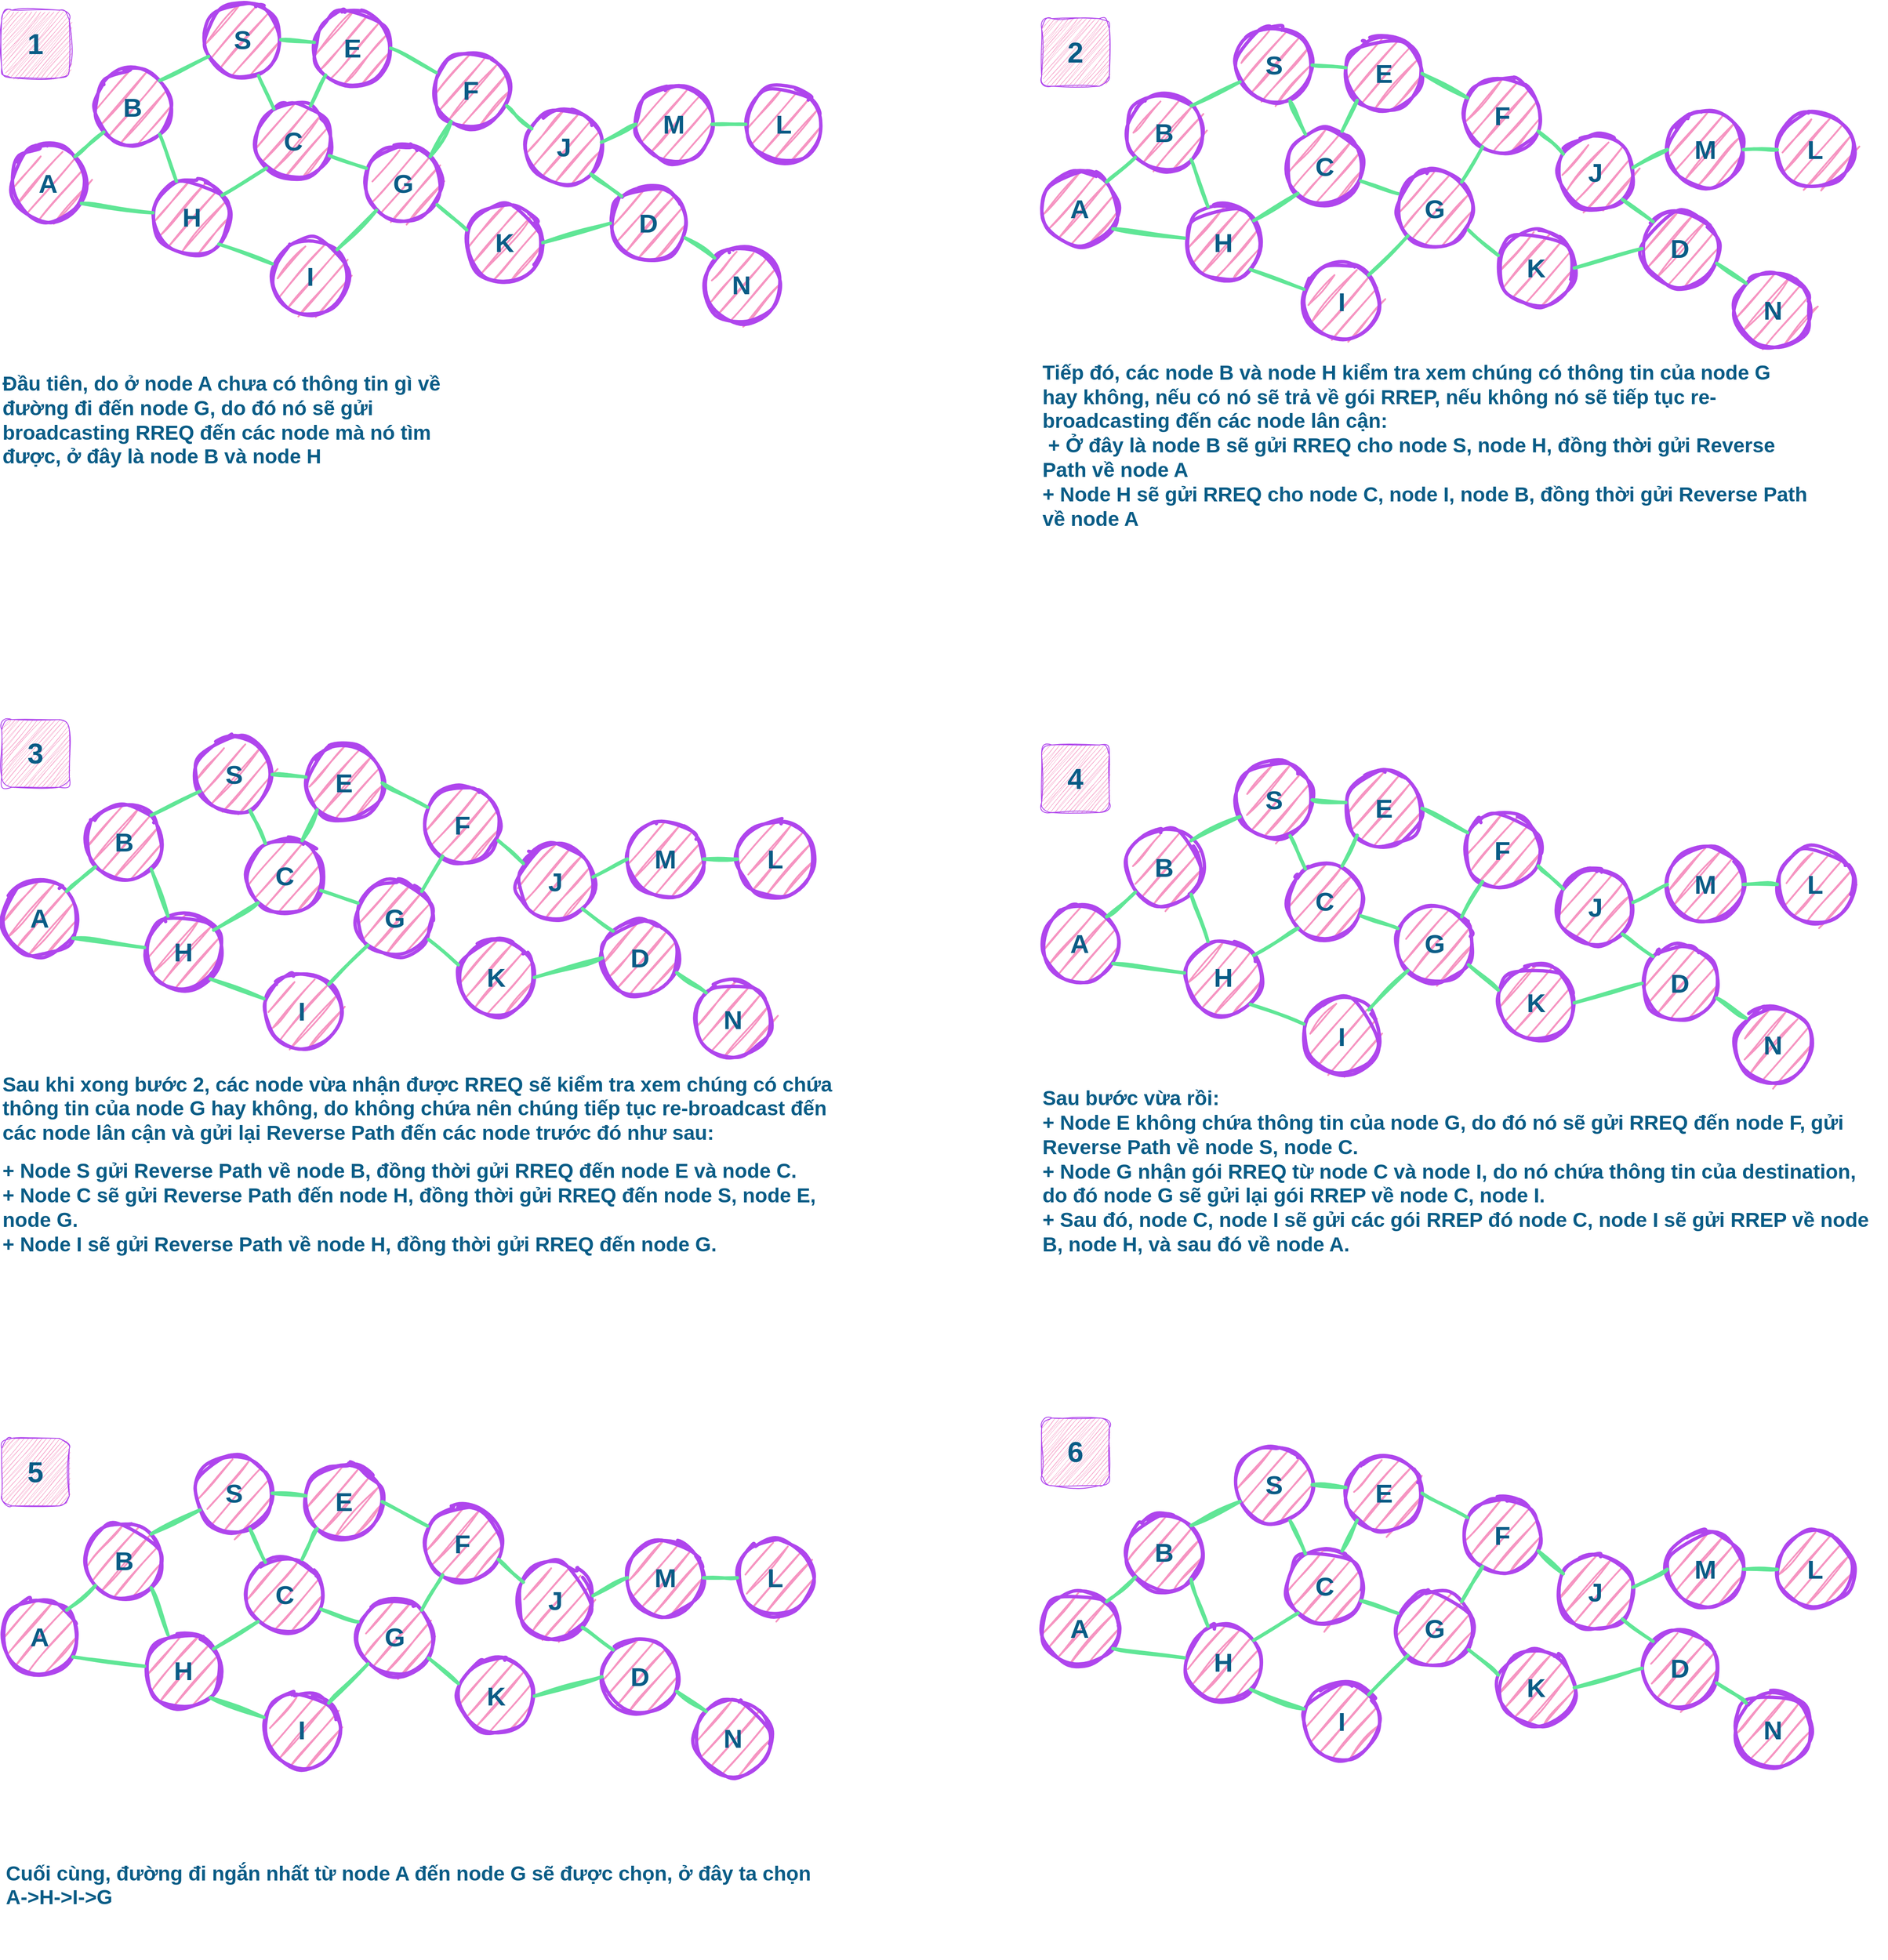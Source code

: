 <mxfile version="21.3.2" type="github">
  <diagram id="l8hXMBHkgcEJcSW0mbfh" name="Page-1">
    <mxGraphModel dx="872" dy="943" grid="1" gridSize="10" guides="0" tooltips="1" connect="0" arrows="0" fold="1" page="1" pageScale="1" pageWidth="1169" pageHeight="827" math="0" shadow="0">
      <root>
        <mxCell id="0" />
        <mxCell id="1" parent="0" />
        <mxCell id="ABNjyrSuYEHNxfV3t2KI-1" value="&lt;h1 style=&quot;font-size: 31px;&quot;&gt;A&lt;/h1&gt;" style="ellipse;whiteSpace=wrap;html=1;aspect=fixed;fontStyle=1;horizontal=1;fontSize=31;fillColor=#F694C1;strokeColor=#AF45ED;strokeWidth=4;rounded=1;sketch=1;curveFitting=1;jiggle=2;labelBackgroundColor=none;fontColor=#095C86;" vertex="1" parent="1">
          <mxGeometry x="90" y="305" width="90" height="90" as="geometry" />
        </mxCell>
        <mxCell id="ABNjyrSuYEHNxfV3t2KI-19" value="&lt;h1 style=&quot;font-size: 31px;&quot;&gt;B&lt;/h1&gt;" style="ellipse;whiteSpace=wrap;html=1;aspect=fixed;fontStyle=1;horizontal=1;fontSize=31;fillColor=#F694C1;strokeColor=#AF45ED;strokeWidth=4;rounded=1;sketch=1;curveFitting=1;jiggle=2;labelBackgroundColor=none;fontColor=#095C86;" vertex="1" parent="1">
          <mxGeometry x="190" y="215" width="90" height="90" as="geometry" />
        </mxCell>
        <mxCell id="ABNjyrSuYEHNxfV3t2KI-20" value="&lt;h1 style=&quot;font-size: 31px;&quot;&gt;H&lt;/h1&gt;" style="ellipse;whiteSpace=wrap;html=1;aspect=fixed;fontStyle=1;horizontal=1;fontSize=31;fillColor=#F694C1;strokeColor=#AF45ED;strokeWidth=4;rounded=1;sketch=1;curveFitting=1;jiggle=2;labelBackgroundColor=none;fontColor=#095C86;" vertex="1" parent="1">
          <mxGeometry x="260" y="345" width="90" height="90" as="geometry" />
        </mxCell>
        <mxCell id="ABNjyrSuYEHNxfV3t2KI-21" value="&lt;h1 style=&quot;font-size: 31px;&quot;&gt;S&lt;/h1&gt;" style="ellipse;whiteSpace=wrap;html=1;aspect=fixed;fontStyle=1;horizontal=1;fontSize=31;fillColor=#F694C1;strokeColor=#AF45ED;strokeWidth=4;rounded=1;sketch=1;curveFitting=1;jiggle=2;labelBackgroundColor=none;fontColor=#095C86;" vertex="1" parent="1">
          <mxGeometry x="320" y="135" width="90" height="90" as="geometry" />
        </mxCell>
        <mxCell id="ABNjyrSuYEHNxfV3t2KI-22" value="&lt;h1 style=&quot;font-size: 31px;&quot;&gt;C&lt;/h1&gt;" style="ellipse;whiteSpace=wrap;html=1;aspect=fixed;fontStyle=1;horizontal=1;fontSize=31;fillColor=#F694C1;strokeColor=#AF45ED;strokeWidth=4;rounded=1;sketch=1;curveFitting=1;jiggle=2;labelBackgroundColor=none;fontColor=#095C86;" vertex="1" parent="1">
          <mxGeometry x="380" y="255" width="90" height="90" as="geometry" />
        </mxCell>
        <mxCell id="ABNjyrSuYEHNxfV3t2KI-23" value="I" style="ellipse;whiteSpace=wrap;html=1;aspect=fixed;fontStyle=1;horizontal=1;fontSize=31;fillColor=#F694C1;strokeColor=#AF45ED;strokeWidth=4;rounded=1;sketch=1;curveFitting=1;jiggle=2;labelBackgroundColor=none;fontColor=#095C86;" vertex="1" parent="1">
          <mxGeometry x="400" y="415" width="90" height="90" as="geometry" />
        </mxCell>
        <mxCell id="ABNjyrSuYEHNxfV3t2KI-24" value="E" style="ellipse;whiteSpace=wrap;html=1;aspect=fixed;fontStyle=1;horizontal=1;fontSize=31;fillColor=#F694C1;strokeColor=#AF45ED;strokeWidth=4;rounded=1;sketch=1;curveFitting=1;jiggle=2;labelBackgroundColor=none;fontColor=#095C86;" vertex="1" parent="1">
          <mxGeometry x="450" y="145" width="90" height="90" as="geometry" />
        </mxCell>
        <mxCell id="ABNjyrSuYEHNxfV3t2KI-25" value="G" style="ellipse;whiteSpace=wrap;html=1;aspect=fixed;fontStyle=1;horizontal=1;fontSize=31;fillColor=#F694C1;strokeColor=#AF45ED;strokeWidth=4;rounded=1;sketch=1;curveFitting=1;jiggle=2;labelBackgroundColor=none;fontColor=#095C86;" vertex="1" parent="1">
          <mxGeometry x="510" y="305" width="90" height="90" as="geometry" />
        </mxCell>
        <mxCell id="ABNjyrSuYEHNxfV3t2KI-26" value="F" style="ellipse;whiteSpace=wrap;html=1;aspect=fixed;fontStyle=1;horizontal=1;fontSize=31;fillColor=#F694C1;strokeColor=#AF45ED;strokeWidth=4;rounded=1;sketch=1;curveFitting=1;jiggle=2;labelBackgroundColor=none;fontColor=#095C86;" vertex="1" parent="1">
          <mxGeometry x="590" y="195" width="90" height="90" as="geometry" />
        </mxCell>
        <mxCell id="ABNjyrSuYEHNxfV3t2KI-27" value="K" style="ellipse;whiteSpace=wrap;html=1;aspect=fixed;fontStyle=1;horizontal=1;fontSize=31;fillColor=#F694C1;strokeColor=#AF45ED;strokeWidth=4;rounded=1;sketch=1;curveFitting=1;jiggle=2;labelBackgroundColor=none;fontColor=#095C86;" vertex="1" parent="1">
          <mxGeometry x="630" y="375" width="90" height="90" as="geometry" />
        </mxCell>
        <mxCell id="ABNjyrSuYEHNxfV3t2KI-28" value="J" style="ellipse;whiteSpace=wrap;html=1;aspect=fixed;fontStyle=1;horizontal=1;fontSize=31;fillColor=#F694C1;strokeColor=#AF45ED;strokeWidth=4;rounded=1;sketch=1;curveFitting=1;jiggle=2;labelBackgroundColor=none;fontColor=#095C86;" vertex="1" parent="1">
          <mxGeometry x="700" y="262" width="90" height="90" as="geometry" />
        </mxCell>
        <mxCell id="ABNjyrSuYEHNxfV3t2KI-29" value="M" style="ellipse;whiteSpace=wrap;html=1;aspect=fixed;fontStyle=1;horizontal=1;fontSize=31;fillColor=#F694C1;strokeColor=#AF45ED;strokeWidth=4;rounded=1;sketch=1;curveFitting=1;jiggle=2;labelBackgroundColor=none;fontColor=#095C86;" vertex="1" parent="1">
          <mxGeometry x="830" y="235" width="90" height="90" as="geometry" />
        </mxCell>
        <mxCell id="ABNjyrSuYEHNxfV3t2KI-30" value="L" style="ellipse;whiteSpace=wrap;html=1;aspect=fixed;fontStyle=1;horizontal=1;fontSize=31;fillColor=#F694C1;strokeColor=#AF45ED;strokeWidth=4;rounded=1;sketch=1;curveFitting=1;jiggle=2;labelBackgroundColor=none;fontColor=#095C86;" vertex="1" parent="1">
          <mxGeometry x="960" y="235" width="90" height="90" as="geometry" />
        </mxCell>
        <mxCell id="ABNjyrSuYEHNxfV3t2KI-31" value="D" style="ellipse;whiteSpace=wrap;html=1;aspect=fixed;fontStyle=1;horizontal=1;fontSize=31;fillColor=#F694C1;strokeColor=#AF45ED;strokeWidth=4;rounded=1;sketch=1;curveFitting=1;jiggle=2;labelBackgroundColor=none;fontColor=#095C86;" vertex="1" parent="1">
          <mxGeometry x="800" y="352" width="90" height="90" as="geometry" />
        </mxCell>
        <mxCell id="ABNjyrSuYEHNxfV3t2KI-32" value="N" style="ellipse;whiteSpace=wrap;html=1;aspect=fixed;fontStyle=1;horizontal=1;fontSize=31;fillColor=#F694C1;strokeColor=#AF45ED;strokeWidth=4;rounded=1;sketch=1;curveFitting=1;jiggle=2;labelBackgroundColor=none;fontColor=#095C86;" vertex="1" parent="1">
          <mxGeometry x="910" y="425" width="90" height="90" as="geometry" />
        </mxCell>
        <mxCell id="ABNjyrSuYEHNxfV3t2KI-34" value="" style="endArrow=none;html=1;rounded=1;exitX=1;exitY=0;exitDx=0;exitDy=0;fontStyle=1;horizontal=1;fontSize=31;fillColor=#F694C1;strokeColor=#60E696;strokeWidth=4;sketch=1;curveFitting=1;jiggle=2;labelBackgroundColor=none;fontColor=default;" edge="1" parent="1" source="ABNjyrSuYEHNxfV3t2KI-1" target="ABNjyrSuYEHNxfV3t2KI-19">
          <mxGeometry width="50" height="50" relative="1" as="geometry">
            <mxPoint x="400" y="385" as="sourcePoint" />
            <mxPoint x="450" y="335" as="targetPoint" />
          </mxGeometry>
        </mxCell>
        <mxCell id="ABNjyrSuYEHNxfV3t2KI-36" value="" style="endArrow=none;html=1;rounded=1;exitX=0.937;exitY=0.763;exitDx=0;exitDy=0;exitPerimeter=0;entryX=-0.013;entryY=0.44;entryDx=0;entryDy=0;entryPerimeter=0;fontStyle=1;horizontal=1;fontSize=31;fillColor=#F694C1;strokeColor=#60E696;strokeWidth=4;sketch=1;curveFitting=1;jiggle=2;labelBackgroundColor=none;fontColor=default;" edge="1" parent="1" source="ABNjyrSuYEHNxfV3t2KI-1" target="ABNjyrSuYEHNxfV3t2KI-20">
          <mxGeometry width="50" height="50" relative="1" as="geometry">
            <mxPoint x="177" y="328" as="sourcePoint" />
            <mxPoint x="211" y="299" as="targetPoint" />
          </mxGeometry>
        </mxCell>
        <mxCell id="ABNjyrSuYEHNxfV3t2KI-37" value="" style="endArrow=none;html=1;rounded=1;exitX=1;exitY=1;exitDx=0;exitDy=0;entryX=0.296;entryY=0.026;entryDx=0;entryDy=0;entryPerimeter=0;fontStyle=1;horizontal=1;fontSize=31;fillColor=#F694C1;strokeColor=#60E696;strokeWidth=4;sketch=1;curveFitting=1;jiggle=2;labelBackgroundColor=none;fontColor=default;" edge="1" parent="1" source="ABNjyrSuYEHNxfV3t2KI-19" target="ABNjyrSuYEHNxfV3t2KI-20">
          <mxGeometry width="50" height="50" relative="1" as="geometry">
            <mxPoint x="850" y="415" as="sourcePoint" />
            <mxPoint x="900" y="365" as="targetPoint" />
          </mxGeometry>
        </mxCell>
        <mxCell id="ABNjyrSuYEHNxfV3t2KI-38" value="" style="endArrow=none;html=1;rounded=1;exitX=1;exitY=0;exitDx=0;exitDy=0;fontStyle=1;horizontal=1;fontSize=31;fillColor=#F694C1;strokeColor=#60E696;strokeWidth=4;sketch=1;curveFitting=1;jiggle=2;labelBackgroundColor=none;fontColor=default;" edge="1" parent="1" source="ABNjyrSuYEHNxfV3t2KI-19" target="ABNjyrSuYEHNxfV3t2KI-21">
          <mxGeometry width="50" height="50" relative="1" as="geometry">
            <mxPoint x="277" y="302" as="sourcePoint" />
            <mxPoint x="297" y="357" as="targetPoint" />
          </mxGeometry>
        </mxCell>
        <mxCell id="ABNjyrSuYEHNxfV3t2KI-39" value="" style="endArrow=none;html=1;rounded=1;exitX=0.709;exitY=0.972;exitDx=0;exitDy=0;entryX=0.243;entryY=0.073;entryDx=0;entryDy=0;entryPerimeter=0;exitPerimeter=0;fontStyle=1;horizontal=1;fontSize=31;fillColor=#F694C1;strokeColor=#60E696;strokeWidth=4;sketch=1;curveFitting=1;jiggle=2;labelBackgroundColor=none;fontColor=default;" edge="1" parent="1" source="ABNjyrSuYEHNxfV3t2KI-21" target="ABNjyrSuYEHNxfV3t2KI-22">
          <mxGeometry width="50" height="50" relative="1" as="geometry">
            <mxPoint x="287" y="312" as="sourcePoint" />
            <mxPoint x="307" y="367" as="targetPoint" />
          </mxGeometry>
        </mxCell>
        <mxCell id="ABNjyrSuYEHNxfV3t2KI-40" value="" style="endArrow=none;html=1;rounded=1;exitX=0;exitY=1;exitDx=0;exitDy=0;entryX=0.897;entryY=0.211;entryDx=0;entryDy=0;entryPerimeter=0;fontStyle=1;horizontal=1;fontSize=31;fillColor=#F694C1;strokeColor=#60E696;strokeWidth=4;sketch=1;curveFitting=1;jiggle=2;labelBackgroundColor=none;fontColor=default;" edge="1" parent="1" source="ABNjyrSuYEHNxfV3t2KI-22" target="ABNjyrSuYEHNxfV3t2KI-20">
          <mxGeometry width="50" height="50" relative="1" as="geometry">
            <mxPoint x="297" y="322" as="sourcePoint" />
            <mxPoint x="317" y="377" as="targetPoint" />
          </mxGeometry>
        </mxCell>
        <mxCell id="ABNjyrSuYEHNxfV3t2KI-42" value="" style="endArrow=none;html=1;rounded=1;entryX=1;entryY=1;entryDx=0;entryDy=0;fontStyle=1;horizontal=1;fontSize=31;fillColor=#F694C1;strokeColor=#60E696;strokeWidth=4;sketch=1;curveFitting=1;jiggle=2;labelBackgroundColor=none;fontColor=default;" edge="1" parent="1" target="ABNjyrSuYEHNxfV3t2KI-20">
          <mxGeometry width="50" height="50" relative="1" as="geometry">
            <mxPoint x="400" y="445" as="sourcePoint" />
            <mxPoint x="337" y="397" as="targetPoint" />
          </mxGeometry>
        </mxCell>
        <mxCell id="ABNjyrSuYEHNxfV3t2KI-43" value="" style="endArrow=none;html=1;rounded=1;exitX=1;exitY=0;exitDx=0;exitDy=0;entryX=0;entryY=1;entryDx=0;entryDy=0;fontStyle=1;horizontal=1;fontSize=31;fillColor=#F694C1;strokeColor=#60E696;strokeWidth=4;sketch=1;curveFitting=1;jiggle=2;labelBackgroundColor=none;fontColor=default;" edge="1" parent="1" source="ABNjyrSuYEHNxfV3t2KI-23" target="ABNjyrSuYEHNxfV3t2KI-25">
          <mxGeometry width="50" height="50" relative="1" as="geometry">
            <mxPoint x="327" y="352" as="sourcePoint" />
            <mxPoint x="347" y="407" as="targetPoint" />
          </mxGeometry>
        </mxCell>
        <mxCell id="ABNjyrSuYEHNxfV3t2KI-44" value="" style="endArrow=none;html=1;rounded=1;exitX=0.014;exitY=0.3;exitDx=0;exitDy=0;entryX=0.973;entryY=0.691;entryDx=0;entryDy=0;exitPerimeter=0;entryPerimeter=0;fontStyle=1;horizontal=1;fontSize=31;fillColor=#F694C1;strokeColor=#60E696;strokeWidth=4;sketch=1;curveFitting=1;jiggle=2;labelBackgroundColor=none;fontColor=default;" edge="1" parent="1" source="ABNjyrSuYEHNxfV3t2KI-25" target="ABNjyrSuYEHNxfV3t2KI-22">
          <mxGeometry width="50" height="50" relative="1" as="geometry">
            <mxPoint x="337" y="362" as="sourcePoint" />
            <mxPoint x="357" y="417" as="targetPoint" />
          </mxGeometry>
        </mxCell>
        <mxCell id="ABNjyrSuYEHNxfV3t2KI-45" value="" style="endArrow=none;html=1;rounded=1;exitX=1;exitY=0.5;exitDx=0;exitDy=0;entryX=-0.003;entryY=0.423;entryDx=0;entryDy=0;entryPerimeter=0;fontStyle=1;horizontal=1;fontSize=31;fillColor=#F694C1;strokeColor=#60E696;strokeWidth=4;sketch=1;curveFitting=1;jiggle=2;labelBackgroundColor=none;fontColor=default;" edge="1" parent="1" source="ABNjyrSuYEHNxfV3t2KI-21" target="ABNjyrSuYEHNxfV3t2KI-24">
          <mxGeometry width="50" height="50" relative="1" as="geometry">
            <mxPoint x="347" y="372" as="sourcePoint" />
            <mxPoint x="367" y="427" as="targetPoint" />
          </mxGeometry>
        </mxCell>
        <mxCell id="ABNjyrSuYEHNxfV3t2KI-46" value="" style="endArrow=none;html=1;rounded=1;exitX=1;exitY=0.5;exitDx=0;exitDy=0;entryX=0.041;entryY=0.264;entryDx=0;entryDy=0;entryPerimeter=0;fontStyle=1;horizontal=1;fontSize=31;fillColor=#F694C1;strokeColor=#60E696;strokeWidth=4;sketch=1;curveFitting=1;jiggle=2;labelBackgroundColor=none;fontColor=default;" edge="1" parent="1" source="ABNjyrSuYEHNxfV3t2KI-24" target="ABNjyrSuYEHNxfV3t2KI-26">
          <mxGeometry width="50" height="50" relative="1" as="geometry">
            <mxPoint x="357" y="382" as="sourcePoint" />
            <mxPoint x="377" y="437" as="targetPoint" />
          </mxGeometry>
        </mxCell>
        <mxCell id="ABNjyrSuYEHNxfV3t2KI-47" value="" style="endArrow=none;html=1;rounded=1;exitX=0;exitY=1;exitDx=0;exitDy=0;entryX=0.726;entryY=0.035;entryDx=0;entryDy=0;entryPerimeter=0;fontStyle=1;horizontal=1;fontSize=31;fillColor=#F694C1;strokeColor=#60E696;strokeWidth=4;sketch=1;curveFitting=1;jiggle=2;labelBackgroundColor=none;fontColor=default;" edge="1" parent="1" source="ABNjyrSuYEHNxfV3t2KI-24" target="ABNjyrSuYEHNxfV3t2KI-22">
          <mxGeometry width="50" height="50" relative="1" as="geometry">
            <mxPoint x="367" y="392" as="sourcePoint" />
            <mxPoint x="387" y="447" as="targetPoint" />
          </mxGeometry>
        </mxCell>
        <mxCell id="ABNjyrSuYEHNxfV3t2KI-48" value="" style="endArrow=none;html=1;rounded=1;exitX=0.239;exitY=0.907;exitDx=0;exitDy=0;entryX=1;entryY=0;entryDx=0;entryDy=0;exitPerimeter=0;fontStyle=1;horizontal=1;fontSize=31;fillColor=#F694C1;strokeColor=#60E696;strokeWidth=4;sketch=1;curveFitting=1;jiggle=2;labelBackgroundColor=none;fontColor=default;" edge="1" parent="1" source="ABNjyrSuYEHNxfV3t2KI-26" target="ABNjyrSuYEHNxfV3t2KI-25">
          <mxGeometry width="50" height="50" relative="1" as="geometry">
            <mxPoint x="377" y="402" as="sourcePoint" />
            <mxPoint x="397" y="457" as="targetPoint" />
          </mxGeometry>
        </mxCell>
        <mxCell id="ABNjyrSuYEHNxfV3t2KI-49" value="" style="endArrow=none;html=1;rounded=1;exitX=0;exitY=0.333;exitDx=0;exitDy=0;entryX=0.944;entryY=0.779;entryDx=0;entryDy=0;entryPerimeter=0;exitPerimeter=0;fontStyle=1;horizontal=1;fontSize=31;fillColor=#F694C1;strokeColor=#60E696;strokeWidth=4;sketch=1;curveFitting=1;jiggle=2;labelBackgroundColor=none;fontColor=default;" edge="1" parent="1" source="ABNjyrSuYEHNxfV3t2KI-27" target="ABNjyrSuYEHNxfV3t2KI-25">
          <mxGeometry width="50" height="50" relative="1" as="geometry">
            <mxPoint x="387" y="412" as="sourcePoint" />
            <mxPoint x="407" y="467" as="targetPoint" />
          </mxGeometry>
        </mxCell>
        <mxCell id="ABNjyrSuYEHNxfV3t2KI-50" value="" style="endArrow=none;html=1;rounded=1;exitX=0;exitY=0.5;exitDx=0;exitDy=0;entryX=1;entryY=0.5;entryDx=0;entryDy=0;fontStyle=1;horizontal=1;fontSize=31;fillColor=#F694C1;strokeColor=#60E696;strokeWidth=4;sketch=1;curveFitting=1;jiggle=2;labelBackgroundColor=none;fontColor=default;" edge="1" parent="1" source="ABNjyrSuYEHNxfV3t2KI-31" target="ABNjyrSuYEHNxfV3t2KI-27">
          <mxGeometry width="50" height="50" relative="1" as="geometry">
            <mxPoint x="397" y="422" as="sourcePoint" />
            <mxPoint x="417" y="477" as="targetPoint" />
          </mxGeometry>
        </mxCell>
        <mxCell id="ABNjyrSuYEHNxfV3t2KI-51" value="" style="endArrow=none;html=1;rounded=1;exitX=0.971;exitY=0.702;exitDx=0;exitDy=0;entryX=0.077;entryY=0.258;entryDx=0;entryDy=0;exitPerimeter=0;entryPerimeter=0;fontStyle=1;horizontal=1;fontSize=31;fillColor=#F694C1;strokeColor=#60E696;strokeWidth=4;sketch=1;curveFitting=1;jiggle=2;labelBackgroundColor=none;fontColor=default;" edge="1" parent="1" source="ABNjyrSuYEHNxfV3t2KI-26" target="ABNjyrSuYEHNxfV3t2KI-28">
          <mxGeometry width="50" height="50" relative="1" as="geometry">
            <mxPoint x="407" y="432" as="sourcePoint" />
            <mxPoint x="427" y="487" as="targetPoint" />
          </mxGeometry>
        </mxCell>
        <mxCell id="ABNjyrSuYEHNxfV3t2KI-52" value="" style="endArrow=none;html=1;rounded=1;exitX=0;exitY=0.5;exitDx=0;exitDy=0;entryX=0.993;entryY=0.436;entryDx=0;entryDy=0;entryPerimeter=0;fontStyle=1;horizontal=1;fontSize=31;fillColor=#F694C1;strokeColor=#60E696;strokeWidth=4;sketch=1;curveFitting=1;jiggle=2;labelBackgroundColor=none;fontColor=default;" edge="1" parent="1" source="ABNjyrSuYEHNxfV3t2KI-29" target="ABNjyrSuYEHNxfV3t2KI-28">
          <mxGeometry width="50" height="50" relative="1" as="geometry">
            <mxPoint x="780" y="180" as="sourcePoint" />
            <mxPoint x="800" y="235" as="targetPoint" />
          </mxGeometry>
        </mxCell>
        <mxCell id="ABNjyrSuYEHNxfV3t2KI-53" value="" style="endArrow=none;html=1;rounded=1;exitX=1;exitY=1;exitDx=0;exitDy=0;entryX=0;entryY=0;entryDx=0;entryDy=0;fontStyle=1;horizontal=1;fontSize=31;fillColor=#F694C1;strokeColor=#60E696;strokeWidth=4;sketch=1;curveFitting=1;jiggle=2;labelBackgroundColor=none;fontColor=default;" edge="1" parent="1" source="ABNjyrSuYEHNxfV3t2KI-28" target="ABNjyrSuYEHNxfV3t2KI-31">
          <mxGeometry width="50" height="50" relative="1" as="geometry">
            <mxPoint x="790" y="190" as="sourcePoint" />
            <mxPoint x="810" y="245" as="targetPoint" />
          </mxGeometry>
        </mxCell>
        <mxCell id="ABNjyrSuYEHNxfV3t2KI-54" value="" style="endArrow=none;html=1;rounded=1;exitX=0;exitY=0.5;exitDx=0;exitDy=0;entryX=1;entryY=0.5;entryDx=0;entryDy=0;fontStyle=1;horizontal=1;fontSize=31;fillColor=#F694C1;strokeColor=#60E696;strokeWidth=4;sketch=1;curveFitting=1;jiggle=2;labelBackgroundColor=none;fontColor=default;" edge="1" parent="1" source="ABNjyrSuYEHNxfV3t2KI-30" target="ABNjyrSuYEHNxfV3t2KI-29">
          <mxGeometry width="50" height="50" relative="1" as="geometry">
            <mxPoint x="800" y="200" as="sourcePoint" />
            <mxPoint x="820" y="255" as="targetPoint" />
          </mxGeometry>
        </mxCell>
        <mxCell id="ABNjyrSuYEHNxfV3t2KI-55" value="" style="endArrow=none;html=1;rounded=1;exitX=0;exitY=0;exitDx=0;exitDy=0;entryX=0.983;entryY=0.694;entryDx=0;entryDy=0;entryPerimeter=0;fontStyle=1;horizontal=1;fontSize=31;fillColor=#F694C1;strokeColor=#60E696;strokeWidth=4;sketch=1;curveFitting=1;jiggle=2;labelBackgroundColor=none;fontColor=default;" edge="1" parent="1" source="ABNjyrSuYEHNxfV3t2KI-32" target="ABNjyrSuYEHNxfV3t2KI-31">
          <mxGeometry width="50" height="50" relative="1" as="geometry">
            <mxPoint x="810" y="210" as="sourcePoint" />
            <mxPoint x="830" y="265" as="targetPoint" />
          </mxGeometry>
        </mxCell>
        <mxCell id="ABNjyrSuYEHNxfV3t2KI-56" value="&lt;h1 style=&quot;font-size: 31px;&quot;&gt;A&lt;/h1&gt;" style="ellipse;whiteSpace=wrap;html=1;aspect=fixed;fontStyle=1;horizontal=1;fontSize=31;fillColor=#F694C1;strokeColor=#AF45ED;strokeWidth=4;rounded=1;sketch=1;curveFitting=1;jiggle=2;labelBackgroundColor=none;fontColor=#095C86;" vertex="1" parent="1">
          <mxGeometry x="80" y="1174" width="90" height="90" as="geometry" />
        </mxCell>
        <mxCell id="ABNjyrSuYEHNxfV3t2KI-57" value="&lt;h1 style=&quot;font-size: 31px;&quot;&gt;B&lt;/h1&gt;" style="ellipse;whiteSpace=wrap;html=1;aspect=fixed;fontStyle=1;horizontal=1;fontSize=31;fillColor=#F694C1;strokeColor=#AF45ED;strokeWidth=4;rounded=1;sketch=1;curveFitting=1;jiggle=2;labelBackgroundColor=none;fontColor=#095C86;" vertex="1" parent="1">
          <mxGeometry x="180" y="1084" width="90" height="90" as="geometry" />
        </mxCell>
        <mxCell id="ABNjyrSuYEHNxfV3t2KI-58" value="&lt;h1 style=&quot;font-size: 31px;&quot;&gt;H&lt;/h1&gt;" style="ellipse;whiteSpace=wrap;html=1;aspect=fixed;fontStyle=1;horizontal=1;fontSize=31;fillColor=#F694C1;strokeColor=#AF45ED;strokeWidth=4;rounded=1;sketch=1;curveFitting=1;jiggle=2;labelBackgroundColor=none;fontColor=#095C86;" vertex="1" parent="1">
          <mxGeometry x="250" y="1214" width="90" height="90" as="geometry" />
        </mxCell>
        <mxCell id="ABNjyrSuYEHNxfV3t2KI-59" value="&lt;h1 style=&quot;font-size: 31px;&quot;&gt;S&lt;/h1&gt;" style="ellipse;whiteSpace=wrap;html=1;aspect=fixed;fontStyle=1;horizontal=1;fontSize=31;fillColor=#F694C1;strokeColor=#AF45ED;strokeWidth=4;rounded=1;sketch=1;curveFitting=1;jiggle=2;labelBackgroundColor=none;fontColor=#095C86;" vertex="1" parent="1">
          <mxGeometry x="310" y="1004" width="90" height="90" as="geometry" />
        </mxCell>
        <mxCell id="ABNjyrSuYEHNxfV3t2KI-60" value="&lt;h1 style=&quot;font-size: 31px;&quot;&gt;C&lt;/h1&gt;" style="ellipse;whiteSpace=wrap;html=1;aspect=fixed;fontStyle=1;horizontal=1;fontSize=31;fillColor=#F694C1;strokeColor=#AF45ED;strokeWidth=4;rounded=1;sketch=1;curveFitting=1;jiggle=2;labelBackgroundColor=none;fontColor=#095C86;" vertex="1" parent="1">
          <mxGeometry x="370" y="1124" width="90" height="90" as="geometry" />
        </mxCell>
        <mxCell id="ABNjyrSuYEHNxfV3t2KI-61" value="I" style="ellipse;whiteSpace=wrap;html=1;aspect=fixed;fontStyle=1;horizontal=1;fontSize=31;fillColor=#F694C1;strokeColor=#AF45ED;strokeWidth=4;rounded=1;sketch=1;curveFitting=1;jiggle=2;labelBackgroundColor=none;fontColor=#095C86;" vertex="1" parent="1">
          <mxGeometry x="390" y="1284" width="90" height="90" as="geometry" />
        </mxCell>
        <mxCell id="ABNjyrSuYEHNxfV3t2KI-62" value="E" style="ellipse;whiteSpace=wrap;html=1;aspect=fixed;fontStyle=1;horizontal=1;fontSize=31;fillColor=#F694C1;strokeColor=#AF45ED;strokeWidth=4;rounded=1;sketch=1;curveFitting=1;jiggle=2;labelBackgroundColor=none;fontColor=#095C86;" vertex="1" parent="1">
          <mxGeometry x="440" y="1014" width="90" height="90" as="geometry" />
        </mxCell>
        <mxCell id="ABNjyrSuYEHNxfV3t2KI-63" value="G" style="ellipse;whiteSpace=wrap;html=1;aspect=fixed;fontStyle=1;horizontal=1;fontSize=31;fillColor=#F694C1;strokeColor=#AF45ED;strokeWidth=4;rounded=1;sketch=1;curveFitting=1;jiggle=2;labelBackgroundColor=none;fontColor=#095C86;" vertex="1" parent="1">
          <mxGeometry x="500" y="1174" width="90" height="90" as="geometry" />
        </mxCell>
        <mxCell id="ABNjyrSuYEHNxfV3t2KI-64" value="F" style="ellipse;whiteSpace=wrap;html=1;aspect=fixed;fontStyle=1;horizontal=1;fontSize=31;fillColor=#F694C1;strokeColor=#AF45ED;strokeWidth=4;rounded=1;sketch=1;curveFitting=1;jiggle=2;labelBackgroundColor=none;fontColor=#095C86;" vertex="1" parent="1">
          <mxGeometry x="580" y="1064" width="90" height="90" as="geometry" />
        </mxCell>
        <mxCell id="ABNjyrSuYEHNxfV3t2KI-65" value="K" style="ellipse;whiteSpace=wrap;html=1;aspect=fixed;fontStyle=1;horizontal=1;fontSize=31;fillColor=#F694C1;strokeColor=#AF45ED;strokeWidth=4;rounded=1;sketch=1;curveFitting=1;jiggle=2;labelBackgroundColor=none;fontColor=#095C86;" vertex="1" parent="1">
          <mxGeometry x="620" y="1244" width="90" height="90" as="geometry" />
        </mxCell>
        <mxCell id="ABNjyrSuYEHNxfV3t2KI-66" value="J" style="ellipse;whiteSpace=wrap;html=1;aspect=fixed;fontStyle=1;horizontal=1;fontSize=31;fillColor=#F694C1;strokeColor=#AF45ED;strokeWidth=4;rounded=1;sketch=1;curveFitting=1;jiggle=2;labelBackgroundColor=none;fontColor=#095C86;" vertex="1" parent="1">
          <mxGeometry x="690" y="1131" width="90" height="90" as="geometry" />
        </mxCell>
        <mxCell id="ABNjyrSuYEHNxfV3t2KI-67" value="M" style="ellipse;whiteSpace=wrap;html=1;aspect=fixed;fontStyle=1;horizontal=1;fontSize=31;fillColor=#F694C1;strokeColor=#AF45ED;strokeWidth=4;rounded=1;sketch=1;curveFitting=1;jiggle=2;labelBackgroundColor=none;fontColor=#095C86;" vertex="1" parent="1">
          <mxGeometry x="820" y="1104" width="90" height="90" as="geometry" />
        </mxCell>
        <mxCell id="ABNjyrSuYEHNxfV3t2KI-68" value="L" style="ellipse;whiteSpace=wrap;html=1;aspect=fixed;fontStyle=1;horizontal=1;fontSize=31;fillColor=#F694C1;strokeColor=#AF45ED;strokeWidth=4;rounded=1;sketch=1;curveFitting=1;jiggle=2;labelBackgroundColor=none;fontColor=#095C86;" vertex="1" parent="1">
          <mxGeometry x="950" y="1104" width="90" height="90" as="geometry" />
        </mxCell>
        <mxCell id="ABNjyrSuYEHNxfV3t2KI-69" value="D" style="ellipse;whiteSpace=wrap;html=1;aspect=fixed;fontStyle=1;horizontal=1;fontSize=31;fillColor=#F694C1;strokeColor=#AF45ED;strokeWidth=4;rounded=1;sketch=1;curveFitting=1;jiggle=2;labelBackgroundColor=none;fontColor=#095C86;" vertex="1" parent="1">
          <mxGeometry x="790" y="1221" width="90" height="90" as="geometry" />
        </mxCell>
        <mxCell id="ABNjyrSuYEHNxfV3t2KI-70" value="N" style="ellipse;whiteSpace=wrap;html=1;aspect=fixed;fontStyle=1;horizontal=1;fontSize=31;fillColor=#F694C1;strokeColor=#AF45ED;strokeWidth=4;rounded=1;sketch=1;curveFitting=1;jiggle=2;labelBackgroundColor=none;fontColor=#095C86;" vertex="1" parent="1">
          <mxGeometry x="900" y="1294" width="90" height="90" as="geometry" />
        </mxCell>
        <mxCell id="ABNjyrSuYEHNxfV3t2KI-71" value="" style="endArrow=none;html=1;rounded=1;exitX=1;exitY=0;exitDx=0;exitDy=0;fontStyle=1;horizontal=1;fontSize=31;fillColor=#F694C1;strokeColor=#60E696;strokeWidth=4;sketch=1;curveFitting=1;jiggle=2;labelBackgroundColor=none;fontColor=default;" edge="1" parent="1" source="ABNjyrSuYEHNxfV3t2KI-56" target="ABNjyrSuYEHNxfV3t2KI-57">
          <mxGeometry width="50" height="50" relative="1" as="geometry">
            <mxPoint x="390" y="1254" as="sourcePoint" />
            <mxPoint x="440" y="1204" as="targetPoint" />
          </mxGeometry>
        </mxCell>
        <mxCell id="ABNjyrSuYEHNxfV3t2KI-72" value="" style="endArrow=none;html=1;rounded=1;exitX=0.937;exitY=0.763;exitDx=0;exitDy=0;exitPerimeter=0;entryX=-0.013;entryY=0.44;entryDx=0;entryDy=0;entryPerimeter=0;fontStyle=1;horizontal=1;fontSize=31;fillColor=#F694C1;strokeColor=#60E696;strokeWidth=4;sketch=1;curveFitting=1;jiggle=2;labelBackgroundColor=none;fontColor=default;" edge="1" parent="1" source="ABNjyrSuYEHNxfV3t2KI-56" target="ABNjyrSuYEHNxfV3t2KI-58">
          <mxGeometry width="50" height="50" relative="1" as="geometry">
            <mxPoint x="167" y="1197" as="sourcePoint" />
            <mxPoint x="201" y="1168" as="targetPoint" />
          </mxGeometry>
        </mxCell>
        <mxCell id="ABNjyrSuYEHNxfV3t2KI-73" value="" style="endArrow=none;html=1;rounded=1;exitX=1;exitY=1;exitDx=0;exitDy=0;entryX=0.296;entryY=0.026;entryDx=0;entryDy=0;entryPerimeter=0;fontStyle=1;horizontal=1;fontSize=31;fillColor=#F694C1;strokeColor=#60E696;strokeWidth=4;sketch=1;curveFitting=1;jiggle=2;labelBackgroundColor=none;fontColor=default;" edge="1" parent="1" source="ABNjyrSuYEHNxfV3t2KI-57" target="ABNjyrSuYEHNxfV3t2KI-58">
          <mxGeometry width="50" height="50" relative="1" as="geometry">
            <mxPoint x="840" y="1284" as="sourcePoint" />
            <mxPoint x="890" y="1234" as="targetPoint" />
          </mxGeometry>
        </mxCell>
        <mxCell id="ABNjyrSuYEHNxfV3t2KI-74" value="" style="endArrow=none;html=1;rounded=1;exitX=1;exitY=0;exitDx=0;exitDy=0;fontStyle=1;horizontal=1;fontSize=31;fillColor=#F694C1;strokeColor=#60E696;strokeWidth=4;sketch=1;curveFitting=1;jiggle=2;labelBackgroundColor=none;fontColor=default;" edge="1" parent="1" source="ABNjyrSuYEHNxfV3t2KI-57" target="ABNjyrSuYEHNxfV3t2KI-59">
          <mxGeometry width="50" height="50" relative="1" as="geometry">
            <mxPoint x="267" y="1171" as="sourcePoint" />
            <mxPoint x="287" y="1226" as="targetPoint" />
          </mxGeometry>
        </mxCell>
        <mxCell id="ABNjyrSuYEHNxfV3t2KI-75" value="" style="endArrow=none;html=1;rounded=1;exitX=0.709;exitY=0.972;exitDx=0;exitDy=0;entryX=0.243;entryY=0.073;entryDx=0;entryDy=0;entryPerimeter=0;exitPerimeter=0;fontStyle=1;horizontal=1;fontSize=31;fillColor=#F694C1;strokeColor=#60E696;strokeWidth=4;sketch=1;curveFitting=1;jiggle=2;labelBackgroundColor=none;fontColor=default;" edge="1" parent="1" source="ABNjyrSuYEHNxfV3t2KI-59" target="ABNjyrSuYEHNxfV3t2KI-60">
          <mxGeometry width="50" height="50" relative="1" as="geometry">
            <mxPoint x="277" y="1181" as="sourcePoint" />
            <mxPoint x="297" y="1236" as="targetPoint" />
          </mxGeometry>
        </mxCell>
        <mxCell id="ABNjyrSuYEHNxfV3t2KI-76" value="" style="endArrow=none;html=1;rounded=1;exitX=0;exitY=1;exitDx=0;exitDy=0;entryX=0.897;entryY=0.211;entryDx=0;entryDy=0;entryPerimeter=0;fontStyle=1;horizontal=1;fontSize=31;fillColor=#F694C1;strokeColor=#60E696;strokeWidth=4;sketch=1;curveFitting=1;jiggle=2;labelBackgroundColor=none;fontColor=default;" edge="1" parent="1" source="ABNjyrSuYEHNxfV3t2KI-60" target="ABNjyrSuYEHNxfV3t2KI-58">
          <mxGeometry width="50" height="50" relative="1" as="geometry">
            <mxPoint x="287" y="1191" as="sourcePoint" />
            <mxPoint x="307" y="1246" as="targetPoint" />
          </mxGeometry>
        </mxCell>
        <mxCell id="ABNjyrSuYEHNxfV3t2KI-78" value="" style="endArrow=none;html=1;rounded=1;entryX=1;entryY=1;entryDx=0;entryDy=0;fontStyle=1;horizontal=1;fontSize=31;fillColor=#F694C1;strokeColor=#60E696;strokeWidth=4;sketch=1;curveFitting=1;jiggle=2;labelBackgroundColor=none;fontColor=default;" edge="1" parent="1" target="ABNjyrSuYEHNxfV3t2KI-58">
          <mxGeometry width="50" height="50" relative="1" as="geometry">
            <mxPoint x="390" y="1314" as="sourcePoint" />
            <mxPoint x="327" y="1266" as="targetPoint" />
          </mxGeometry>
        </mxCell>
        <mxCell id="ABNjyrSuYEHNxfV3t2KI-79" value="" style="endArrow=none;html=1;rounded=1;exitX=1;exitY=0;exitDx=0;exitDy=0;entryX=0;entryY=1;entryDx=0;entryDy=0;fontStyle=1;horizontal=1;fontSize=31;fillColor=#F694C1;strokeColor=#60E696;strokeWidth=4;sketch=1;curveFitting=1;jiggle=2;labelBackgroundColor=none;fontColor=default;" edge="1" parent="1" source="ABNjyrSuYEHNxfV3t2KI-61" target="ABNjyrSuYEHNxfV3t2KI-63">
          <mxGeometry width="50" height="50" relative="1" as="geometry">
            <mxPoint x="317" y="1221" as="sourcePoint" />
            <mxPoint x="337" y="1276" as="targetPoint" />
          </mxGeometry>
        </mxCell>
        <mxCell id="ABNjyrSuYEHNxfV3t2KI-80" value="" style="endArrow=none;html=1;rounded=1;exitX=0.014;exitY=0.3;exitDx=0;exitDy=0;entryX=0.973;entryY=0.691;entryDx=0;entryDy=0;exitPerimeter=0;entryPerimeter=0;fontStyle=1;horizontal=1;fontSize=31;fillColor=#F694C1;strokeColor=#60E696;strokeWidth=4;sketch=1;curveFitting=1;jiggle=2;labelBackgroundColor=none;fontColor=default;" edge="1" parent="1" source="ABNjyrSuYEHNxfV3t2KI-63" target="ABNjyrSuYEHNxfV3t2KI-60">
          <mxGeometry width="50" height="50" relative="1" as="geometry">
            <mxPoint x="327" y="1231" as="sourcePoint" />
            <mxPoint x="347" y="1286" as="targetPoint" />
          </mxGeometry>
        </mxCell>
        <mxCell id="ABNjyrSuYEHNxfV3t2KI-81" value="" style="endArrow=none;html=1;rounded=1;exitX=1;exitY=0.5;exitDx=0;exitDy=0;entryX=-0.003;entryY=0.423;entryDx=0;entryDy=0;entryPerimeter=0;fontStyle=1;horizontal=1;fontSize=31;fillColor=#F694C1;strokeColor=#60E696;strokeWidth=4;sketch=1;curveFitting=1;jiggle=2;labelBackgroundColor=none;fontColor=default;" edge="1" parent="1" source="ABNjyrSuYEHNxfV3t2KI-59" target="ABNjyrSuYEHNxfV3t2KI-62">
          <mxGeometry width="50" height="50" relative="1" as="geometry">
            <mxPoint x="337" y="1241" as="sourcePoint" />
            <mxPoint x="357" y="1296" as="targetPoint" />
          </mxGeometry>
        </mxCell>
        <mxCell id="ABNjyrSuYEHNxfV3t2KI-82" value="" style="endArrow=none;html=1;rounded=1;exitX=1;exitY=0.5;exitDx=0;exitDy=0;entryX=0.041;entryY=0.264;entryDx=0;entryDy=0;entryPerimeter=0;fontStyle=1;horizontal=1;fontSize=31;fillColor=#F694C1;strokeColor=#60E696;strokeWidth=4;sketch=1;curveFitting=1;jiggle=2;labelBackgroundColor=none;fontColor=default;" edge="1" parent="1" source="ABNjyrSuYEHNxfV3t2KI-62" target="ABNjyrSuYEHNxfV3t2KI-64">
          <mxGeometry width="50" height="50" relative="1" as="geometry">
            <mxPoint x="347" y="1251" as="sourcePoint" />
            <mxPoint x="367" y="1306" as="targetPoint" />
          </mxGeometry>
        </mxCell>
        <mxCell id="ABNjyrSuYEHNxfV3t2KI-83" value="" style="endArrow=none;html=1;rounded=1;exitX=0;exitY=1;exitDx=0;exitDy=0;entryX=0.726;entryY=0.035;entryDx=0;entryDy=0;entryPerimeter=0;fontStyle=1;horizontal=1;fontSize=31;fillColor=#F694C1;strokeColor=#60E696;strokeWidth=4;sketch=1;curveFitting=1;jiggle=2;labelBackgroundColor=none;fontColor=default;" edge="1" parent="1" source="ABNjyrSuYEHNxfV3t2KI-62" target="ABNjyrSuYEHNxfV3t2KI-60">
          <mxGeometry width="50" height="50" relative="1" as="geometry">
            <mxPoint x="357" y="1261" as="sourcePoint" />
            <mxPoint x="377" y="1316" as="targetPoint" />
          </mxGeometry>
        </mxCell>
        <mxCell id="ABNjyrSuYEHNxfV3t2KI-84" value="" style="endArrow=none;html=1;rounded=1;exitX=0.239;exitY=0.907;exitDx=0;exitDy=0;entryX=1;entryY=0;entryDx=0;entryDy=0;exitPerimeter=0;fontStyle=1;horizontal=1;fontSize=31;fillColor=#F694C1;strokeColor=#60E696;strokeWidth=4;sketch=1;curveFitting=1;jiggle=2;labelBackgroundColor=none;fontColor=default;" edge="1" parent="1" source="ABNjyrSuYEHNxfV3t2KI-64" target="ABNjyrSuYEHNxfV3t2KI-63">
          <mxGeometry width="50" height="50" relative="1" as="geometry">
            <mxPoint x="367" y="1271" as="sourcePoint" />
            <mxPoint x="387" y="1326" as="targetPoint" />
          </mxGeometry>
        </mxCell>
        <mxCell id="ABNjyrSuYEHNxfV3t2KI-85" value="" style="endArrow=none;html=1;rounded=1;exitX=0;exitY=0.333;exitDx=0;exitDy=0;entryX=0.944;entryY=0.779;entryDx=0;entryDy=0;entryPerimeter=0;exitPerimeter=0;fontStyle=1;horizontal=1;fontSize=31;fillColor=#F694C1;strokeColor=#60E696;strokeWidth=4;sketch=1;curveFitting=1;jiggle=2;labelBackgroundColor=none;fontColor=default;" edge="1" parent="1" source="ABNjyrSuYEHNxfV3t2KI-65" target="ABNjyrSuYEHNxfV3t2KI-63">
          <mxGeometry width="50" height="50" relative="1" as="geometry">
            <mxPoint x="377" y="1281" as="sourcePoint" />
            <mxPoint x="397" y="1336" as="targetPoint" />
          </mxGeometry>
        </mxCell>
        <mxCell id="ABNjyrSuYEHNxfV3t2KI-86" value="" style="endArrow=none;html=1;rounded=1;exitX=0;exitY=0.5;exitDx=0;exitDy=0;entryX=1;entryY=0.5;entryDx=0;entryDy=0;fontStyle=1;horizontal=1;fontSize=31;fillColor=#F694C1;strokeColor=#60E696;strokeWidth=4;sketch=1;curveFitting=1;jiggle=2;labelBackgroundColor=none;fontColor=default;" edge="1" parent="1" source="ABNjyrSuYEHNxfV3t2KI-69" target="ABNjyrSuYEHNxfV3t2KI-65">
          <mxGeometry width="50" height="50" relative="1" as="geometry">
            <mxPoint x="387" y="1291" as="sourcePoint" />
            <mxPoint x="407" y="1346" as="targetPoint" />
          </mxGeometry>
        </mxCell>
        <mxCell id="ABNjyrSuYEHNxfV3t2KI-87" value="" style="endArrow=none;html=1;rounded=1;exitX=0.971;exitY=0.702;exitDx=0;exitDy=0;entryX=0.077;entryY=0.258;entryDx=0;entryDy=0;exitPerimeter=0;entryPerimeter=0;fontStyle=1;horizontal=1;fontSize=31;fillColor=#F694C1;strokeColor=#60E696;strokeWidth=4;sketch=1;curveFitting=1;jiggle=2;labelBackgroundColor=none;fontColor=default;" edge="1" parent="1" source="ABNjyrSuYEHNxfV3t2KI-64" target="ABNjyrSuYEHNxfV3t2KI-66">
          <mxGeometry width="50" height="50" relative="1" as="geometry">
            <mxPoint x="397" y="1301" as="sourcePoint" />
            <mxPoint x="417" y="1356" as="targetPoint" />
          </mxGeometry>
        </mxCell>
        <mxCell id="ABNjyrSuYEHNxfV3t2KI-88" value="" style="endArrow=none;html=1;rounded=1;exitX=0;exitY=0.5;exitDx=0;exitDy=0;entryX=0.993;entryY=0.436;entryDx=0;entryDy=0;entryPerimeter=0;fontStyle=1;horizontal=1;fontSize=31;fillColor=#F694C1;strokeColor=#60E696;strokeWidth=4;sketch=1;curveFitting=1;jiggle=2;labelBackgroundColor=none;fontColor=default;" edge="1" parent="1" source="ABNjyrSuYEHNxfV3t2KI-67" target="ABNjyrSuYEHNxfV3t2KI-66">
          <mxGeometry width="50" height="50" relative="1" as="geometry">
            <mxPoint x="770" y="1049" as="sourcePoint" />
            <mxPoint x="790" y="1104" as="targetPoint" />
          </mxGeometry>
        </mxCell>
        <mxCell id="ABNjyrSuYEHNxfV3t2KI-89" value="" style="endArrow=none;html=1;rounded=1;exitX=1;exitY=1;exitDx=0;exitDy=0;entryX=0;entryY=0;entryDx=0;entryDy=0;fontStyle=1;horizontal=1;fontSize=31;fillColor=#F694C1;strokeColor=#60E696;strokeWidth=4;sketch=1;curveFitting=1;jiggle=2;labelBackgroundColor=none;fontColor=default;" edge="1" parent="1" source="ABNjyrSuYEHNxfV3t2KI-66" target="ABNjyrSuYEHNxfV3t2KI-69">
          <mxGeometry width="50" height="50" relative="1" as="geometry">
            <mxPoint x="780" y="1059" as="sourcePoint" />
            <mxPoint x="800" y="1114" as="targetPoint" />
          </mxGeometry>
        </mxCell>
        <mxCell id="ABNjyrSuYEHNxfV3t2KI-90" value="" style="endArrow=none;html=1;rounded=1;exitX=0;exitY=0.5;exitDx=0;exitDy=0;entryX=1;entryY=0.5;entryDx=0;entryDy=0;fontStyle=1;horizontal=1;fontSize=31;fillColor=#F694C1;strokeColor=#60E696;strokeWidth=4;sketch=1;curveFitting=1;jiggle=2;labelBackgroundColor=none;fontColor=default;" edge="1" parent="1" source="ABNjyrSuYEHNxfV3t2KI-68" target="ABNjyrSuYEHNxfV3t2KI-67">
          <mxGeometry width="50" height="50" relative="1" as="geometry">
            <mxPoint x="790" y="1069" as="sourcePoint" />
            <mxPoint x="810" y="1124" as="targetPoint" />
          </mxGeometry>
        </mxCell>
        <mxCell id="ABNjyrSuYEHNxfV3t2KI-91" value="" style="endArrow=none;html=1;rounded=1;exitX=0;exitY=0;exitDx=0;exitDy=0;entryX=0.983;entryY=0.694;entryDx=0;entryDy=0;entryPerimeter=0;fontStyle=1;horizontal=1;fontSize=31;fillColor=#F694C1;strokeColor=#60E696;strokeWidth=4;sketch=1;curveFitting=1;jiggle=2;labelBackgroundColor=none;fontColor=default;" edge="1" parent="1" source="ABNjyrSuYEHNxfV3t2KI-70" target="ABNjyrSuYEHNxfV3t2KI-69">
          <mxGeometry width="50" height="50" relative="1" as="geometry">
            <mxPoint x="800" y="1079" as="sourcePoint" />
            <mxPoint x="820" y="1134" as="targetPoint" />
          </mxGeometry>
        </mxCell>
        <mxCell id="ABNjyrSuYEHNxfV3t2KI-92" value="&lt;h1 style=&quot;font-size: 31px;&quot;&gt;A&lt;/h1&gt;" style="ellipse;whiteSpace=wrap;html=1;aspect=fixed;fontStyle=1;horizontal=1;fontSize=31;fillColor=#F694C1;strokeColor=#AF45ED;strokeWidth=4;rounded=1;sketch=1;curveFitting=1;jiggle=2;labelBackgroundColor=none;fontColor=#095C86;" vertex="1" parent="1">
          <mxGeometry x="80" y="2024" width="90" height="90" as="geometry" />
        </mxCell>
        <mxCell id="ABNjyrSuYEHNxfV3t2KI-93" value="&lt;h1 style=&quot;font-size: 31px;&quot;&gt;B&lt;/h1&gt;" style="ellipse;whiteSpace=wrap;html=1;aspect=fixed;fontStyle=1;horizontal=1;fontSize=31;fillColor=#F694C1;strokeColor=#AF45ED;strokeWidth=4;rounded=1;sketch=1;curveFitting=1;jiggle=2;labelBackgroundColor=none;fontColor=#095C86;" vertex="1" parent="1">
          <mxGeometry x="180" y="1934" width="90" height="90" as="geometry" />
        </mxCell>
        <mxCell id="ABNjyrSuYEHNxfV3t2KI-94" value="&lt;h1 style=&quot;font-size: 31px;&quot;&gt;H&lt;/h1&gt;" style="ellipse;whiteSpace=wrap;html=1;aspect=fixed;fontStyle=1;horizontal=1;fontSize=31;fillColor=#F694C1;strokeColor=#AF45ED;strokeWidth=4;rounded=1;sketch=1;curveFitting=1;jiggle=2;labelBackgroundColor=none;fontColor=#095C86;" vertex="1" parent="1">
          <mxGeometry x="250" y="2064" width="90" height="90" as="geometry" />
        </mxCell>
        <mxCell id="ABNjyrSuYEHNxfV3t2KI-95" value="&lt;h1 style=&quot;font-size: 31px;&quot;&gt;S&lt;/h1&gt;" style="ellipse;whiteSpace=wrap;html=1;aspect=fixed;fontStyle=1;horizontal=1;fontSize=31;fillColor=#F694C1;strokeColor=#AF45ED;strokeWidth=4;rounded=1;sketch=1;curveFitting=1;jiggle=2;labelBackgroundColor=none;fontColor=#095C86;" vertex="1" parent="1">
          <mxGeometry x="310" y="1854" width="90" height="90" as="geometry" />
        </mxCell>
        <mxCell id="ABNjyrSuYEHNxfV3t2KI-96" value="&lt;h1 style=&quot;font-size: 31px;&quot;&gt;C&lt;/h1&gt;" style="ellipse;whiteSpace=wrap;html=1;aspect=fixed;fontStyle=1;horizontal=1;fontSize=31;fillColor=#F694C1;strokeColor=#AF45ED;strokeWidth=4;rounded=1;sketch=1;curveFitting=1;jiggle=2;labelBackgroundColor=none;fontColor=#095C86;" vertex="1" parent="1">
          <mxGeometry x="370" y="1974" width="90" height="90" as="geometry" />
        </mxCell>
        <mxCell id="ABNjyrSuYEHNxfV3t2KI-97" value="I" style="ellipse;whiteSpace=wrap;html=1;aspect=fixed;fontStyle=1;horizontal=1;fontSize=31;fillColor=#F694C1;strokeColor=#AF45ED;strokeWidth=4;rounded=1;sketch=1;curveFitting=1;jiggle=2;labelBackgroundColor=none;fontColor=#095C86;" vertex="1" parent="1">
          <mxGeometry x="390" y="2134" width="90" height="90" as="geometry" />
        </mxCell>
        <mxCell id="ABNjyrSuYEHNxfV3t2KI-98" value="E" style="ellipse;whiteSpace=wrap;html=1;aspect=fixed;fontStyle=1;horizontal=1;fontSize=31;fillColor=#F694C1;strokeColor=#AF45ED;strokeWidth=4;rounded=1;sketch=1;curveFitting=1;jiggle=2;labelBackgroundColor=none;fontColor=#095C86;" vertex="1" parent="1">
          <mxGeometry x="440" y="1864" width="90" height="90" as="geometry" />
        </mxCell>
        <mxCell id="ABNjyrSuYEHNxfV3t2KI-99" value="G" style="ellipse;whiteSpace=wrap;html=1;aspect=fixed;fontStyle=1;horizontal=1;fontSize=31;fillColor=#F694C1;strokeColor=#AF45ED;strokeWidth=4;rounded=1;sketch=1;curveFitting=1;jiggle=2;labelBackgroundColor=none;fontColor=#095C86;" vertex="1" parent="1">
          <mxGeometry x="500" y="2024" width="90" height="90" as="geometry" />
        </mxCell>
        <mxCell id="ABNjyrSuYEHNxfV3t2KI-100" value="F" style="ellipse;whiteSpace=wrap;html=1;aspect=fixed;fontStyle=1;horizontal=1;fontSize=31;fillColor=#F694C1;strokeColor=#AF45ED;strokeWidth=4;rounded=1;sketch=1;curveFitting=1;jiggle=2;labelBackgroundColor=none;fontColor=#095C86;" vertex="1" parent="1">
          <mxGeometry x="580" y="1914" width="90" height="90" as="geometry" />
        </mxCell>
        <mxCell id="ABNjyrSuYEHNxfV3t2KI-101" value="K" style="ellipse;whiteSpace=wrap;html=1;aspect=fixed;fontStyle=1;horizontal=1;fontSize=31;fillColor=#F694C1;strokeColor=#AF45ED;strokeWidth=4;rounded=1;sketch=1;curveFitting=1;jiggle=2;labelBackgroundColor=none;fontColor=#095C86;" vertex="1" parent="1">
          <mxGeometry x="620" y="2094" width="90" height="90" as="geometry" />
        </mxCell>
        <mxCell id="ABNjyrSuYEHNxfV3t2KI-102" value="J" style="ellipse;whiteSpace=wrap;html=1;aspect=fixed;fontStyle=1;horizontal=1;fontSize=31;fillColor=#F694C1;strokeColor=#AF45ED;strokeWidth=4;rounded=1;sketch=1;curveFitting=1;jiggle=2;labelBackgroundColor=none;fontColor=#095C86;" vertex="1" parent="1">
          <mxGeometry x="690" y="1981" width="90" height="90" as="geometry" />
        </mxCell>
        <mxCell id="ABNjyrSuYEHNxfV3t2KI-103" value="M" style="ellipse;whiteSpace=wrap;html=1;aspect=fixed;fontStyle=1;horizontal=1;fontSize=31;fillColor=#F694C1;strokeColor=#AF45ED;strokeWidth=4;rounded=1;sketch=1;curveFitting=1;jiggle=2;labelBackgroundColor=none;fontColor=#095C86;" vertex="1" parent="1">
          <mxGeometry x="820" y="1954" width="90" height="90" as="geometry" />
        </mxCell>
        <mxCell id="ABNjyrSuYEHNxfV3t2KI-104" value="L" style="ellipse;whiteSpace=wrap;html=1;aspect=fixed;fontStyle=1;horizontal=1;fontSize=31;fillColor=#F694C1;strokeColor=#AF45ED;strokeWidth=4;rounded=1;sketch=1;curveFitting=1;jiggle=2;labelBackgroundColor=none;fontColor=#095C86;" vertex="1" parent="1">
          <mxGeometry x="950" y="1954" width="90" height="90" as="geometry" />
        </mxCell>
        <mxCell id="ABNjyrSuYEHNxfV3t2KI-105" value="D" style="ellipse;whiteSpace=wrap;html=1;aspect=fixed;fontStyle=1;horizontal=1;fontSize=31;fillColor=#F694C1;strokeColor=#AF45ED;strokeWidth=4;rounded=1;sketch=1;curveFitting=1;jiggle=2;labelBackgroundColor=none;fontColor=#095C86;" vertex="1" parent="1">
          <mxGeometry x="790" y="2071" width="90" height="90" as="geometry" />
        </mxCell>
        <mxCell id="ABNjyrSuYEHNxfV3t2KI-106" value="N" style="ellipse;whiteSpace=wrap;html=1;aspect=fixed;fontStyle=1;horizontal=1;fontSize=31;fillColor=#F694C1;strokeColor=#AF45ED;strokeWidth=4;rounded=1;sketch=1;curveFitting=1;jiggle=2;labelBackgroundColor=none;fontColor=#095C86;" vertex="1" parent="1">
          <mxGeometry x="900" y="2144" width="90" height="90" as="geometry" />
        </mxCell>
        <mxCell id="ABNjyrSuYEHNxfV3t2KI-107" value="" style="endArrow=none;html=1;rounded=1;exitX=1;exitY=0;exitDx=0;exitDy=0;fontStyle=1;horizontal=1;fontSize=31;fillColor=#F694C1;strokeColor=#60E696;strokeWidth=4;sketch=1;curveFitting=1;jiggle=2;labelBackgroundColor=none;fontColor=default;" edge="1" parent="1" source="ABNjyrSuYEHNxfV3t2KI-92" target="ABNjyrSuYEHNxfV3t2KI-93">
          <mxGeometry width="50" height="50" relative="1" as="geometry">
            <mxPoint x="390" y="2104" as="sourcePoint" />
            <mxPoint x="440" y="2054" as="targetPoint" />
          </mxGeometry>
        </mxCell>
        <mxCell id="ABNjyrSuYEHNxfV3t2KI-108" value="" style="endArrow=none;html=1;rounded=1;exitX=0.937;exitY=0.763;exitDx=0;exitDy=0;exitPerimeter=0;entryX=-0.013;entryY=0.44;entryDx=0;entryDy=0;entryPerimeter=0;fontStyle=1;horizontal=1;fontSize=31;fillColor=#F694C1;strokeColor=#60E696;strokeWidth=4;sketch=1;curveFitting=1;jiggle=2;labelBackgroundColor=none;fontColor=default;" edge="1" parent="1" source="ABNjyrSuYEHNxfV3t2KI-92" target="ABNjyrSuYEHNxfV3t2KI-94">
          <mxGeometry width="50" height="50" relative="1" as="geometry">
            <mxPoint x="167" y="2047" as="sourcePoint" />
            <mxPoint x="201" y="2018" as="targetPoint" />
          </mxGeometry>
        </mxCell>
        <mxCell id="ABNjyrSuYEHNxfV3t2KI-109" value="" style="endArrow=none;html=1;rounded=1;exitX=1;exitY=1;exitDx=0;exitDy=0;entryX=0.296;entryY=0.026;entryDx=0;entryDy=0;entryPerimeter=0;fontStyle=1;horizontal=1;fontSize=31;fillColor=#F694C1;strokeColor=#60E696;strokeWidth=4;sketch=1;curveFitting=1;jiggle=2;labelBackgroundColor=none;fontColor=default;" edge="1" parent="1" source="ABNjyrSuYEHNxfV3t2KI-93" target="ABNjyrSuYEHNxfV3t2KI-94">
          <mxGeometry width="50" height="50" relative="1" as="geometry">
            <mxPoint x="840" y="2134" as="sourcePoint" />
            <mxPoint x="890" y="2084" as="targetPoint" />
          </mxGeometry>
        </mxCell>
        <mxCell id="ABNjyrSuYEHNxfV3t2KI-110" value="" style="endArrow=none;html=1;rounded=1;exitX=1;exitY=0;exitDx=0;exitDy=0;fontStyle=1;horizontal=1;fontSize=31;fillColor=#F694C1;strokeColor=#60E696;strokeWidth=4;sketch=1;curveFitting=1;jiggle=2;labelBackgroundColor=none;fontColor=default;" edge="1" parent="1" source="ABNjyrSuYEHNxfV3t2KI-93" target="ABNjyrSuYEHNxfV3t2KI-95">
          <mxGeometry width="50" height="50" relative="1" as="geometry">
            <mxPoint x="267" y="2021" as="sourcePoint" />
            <mxPoint x="287" y="2076" as="targetPoint" />
          </mxGeometry>
        </mxCell>
        <mxCell id="ABNjyrSuYEHNxfV3t2KI-111" value="" style="endArrow=none;html=1;rounded=1;exitX=0.709;exitY=0.972;exitDx=0;exitDy=0;entryX=0.243;entryY=0.073;entryDx=0;entryDy=0;entryPerimeter=0;exitPerimeter=0;fontStyle=1;horizontal=1;fontSize=31;fillColor=#F694C1;strokeColor=#60E696;strokeWidth=4;sketch=1;curveFitting=1;jiggle=2;labelBackgroundColor=none;fontColor=default;" edge="1" parent="1" source="ABNjyrSuYEHNxfV3t2KI-95" target="ABNjyrSuYEHNxfV3t2KI-96">
          <mxGeometry width="50" height="50" relative="1" as="geometry">
            <mxPoint x="277" y="2031" as="sourcePoint" />
            <mxPoint x="297" y="2086" as="targetPoint" />
          </mxGeometry>
        </mxCell>
        <mxCell id="ABNjyrSuYEHNxfV3t2KI-112" value="" style="endArrow=none;html=1;rounded=1;exitX=0;exitY=1;exitDx=0;exitDy=0;entryX=0.897;entryY=0.211;entryDx=0;entryDy=0;entryPerimeter=0;fontStyle=1;horizontal=1;fontSize=31;fillColor=#F694C1;strokeColor=#60E696;strokeWidth=4;sketch=1;curveFitting=1;jiggle=2;labelBackgroundColor=none;fontColor=default;" edge="1" parent="1" source="ABNjyrSuYEHNxfV3t2KI-96" target="ABNjyrSuYEHNxfV3t2KI-94">
          <mxGeometry width="50" height="50" relative="1" as="geometry">
            <mxPoint x="287" y="2041" as="sourcePoint" />
            <mxPoint x="307" y="2096" as="targetPoint" />
          </mxGeometry>
        </mxCell>
        <mxCell id="ABNjyrSuYEHNxfV3t2KI-114" value="" style="endArrow=none;html=1;rounded=1;entryX=1;entryY=1;entryDx=0;entryDy=0;fontStyle=1;horizontal=1;fontSize=31;fillColor=#F694C1;strokeColor=#60E696;strokeWidth=4;sketch=1;curveFitting=1;jiggle=2;labelBackgroundColor=none;fontColor=default;" edge="1" parent="1" target="ABNjyrSuYEHNxfV3t2KI-94">
          <mxGeometry width="50" height="50" relative="1" as="geometry">
            <mxPoint x="390" y="2164" as="sourcePoint" />
            <mxPoint x="327" y="2116" as="targetPoint" />
          </mxGeometry>
        </mxCell>
        <mxCell id="ABNjyrSuYEHNxfV3t2KI-115" value="" style="endArrow=none;html=1;rounded=1;exitX=1;exitY=0;exitDx=0;exitDy=0;entryX=0;entryY=1;entryDx=0;entryDy=0;fontStyle=1;horizontal=1;fontSize=31;fillColor=#F694C1;strokeColor=#60E696;strokeWidth=4;sketch=1;curveFitting=1;jiggle=2;labelBackgroundColor=none;fontColor=default;" edge="1" parent="1" source="ABNjyrSuYEHNxfV3t2KI-97" target="ABNjyrSuYEHNxfV3t2KI-99">
          <mxGeometry width="50" height="50" relative="1" as="geometry">
            <mxPoint x="317" y="2071" as="sourcePoint" />
            <mxPoint x="337" y="2126" as="targetPoint" />
          </mxGeometry>
        </mxCell>
        <mxCell id="ABNjyrSuYEHNxfV3t2KI-116" value="" style="endArrow=none;html=1;rounded=1;exitX=0.014;exitY=0.3;exitDx=0;exitDy=0;entryX=0.973;entryY=0.691;entryDx=0;entryDy=0;exitPerimeter=0;entryPerimeter=0;fontStyle=1;horizontal=1;fontSize=31;fillColor=#F694C1;strokeColor=#60E696;strokeWidth=4;sketch=1;curveFitting=1;jiggle=2;labelBackgroundColor=none;fontColor=default;" edge="1" parent="1" source="ABNjyrSuYEHNxfV3t2KI-99" target="ABNjyrSuYEHNxfV3t2KI-96">
          <mxGeometry width="50" height="50" relative="1" as="geometry">
            <mxPoint x="327" y="2081" as="sourcePoint" />
            <mxPoint x="347" y="2136" as="targetPoint" />
          </mxGeometry>
        </mxCell>
        <mxCell id="ABNjyrSuYEHNxfV3t2KI-117" value="" style="endArrow=none;html=1;rounded=1;exitX=1;exitY=0.5;exitDx=0;exitDy=0;entryX=-0.003;entryY=0.423;entryDx=0;entryDy=0;entryPerimeter=0;fontStyle=1;horizontal=1;fontSize=31;fillColor=#F694C1;strokeColor=#60E696;strokeWidth=4;sketch=1;curveFitting=1;jiggle=2;labelBackgroundColor=none;fontColor=default;" edge="1" parent="1" source="ABNjyrSuYEHNxfV3t2KI-95" target="ABNjyrSuYEHNxfV3t2KI-98">
          <mxGeometry width="50" height="50" relative="1" as="geometry">
            <mxPoint x="337" y="2091" as="sourcePoint" />
            <mxPoint x="357" y="2146" as="targetPoint" />
          </mxGeometry>
        </mxCell>
        <mxCell id="ABNjyrSuYEHNxfV3t2KI-118" value="" style="endArrow=none;html=1;rounded=1;exitX=1;exitY=0.5;exitDx=0;exitDy=0;entryX=0.041;entryY=0.264;entryDx=0;entryDy=0;entryPerimeter=0;fontStyle=1;horizontal=1;fontSize=31;fillColor=#F694C1;strokeColor=#60E696;strokeWidth=4;sketch=1;curveFitting=1;jiggle=2;labelBackgroundColor=none;fontColor=default;" edge="1" parent="1" source="ABNjyrSuYEHNxfV3t2KI-98" target="ABNjyrSuYEHNxfV3t2KI-100">
          <mxGeometry width="50" height="50" relative="1" as="geometry">
            <mxPoint x="347" y="2101" as="sourcePoint" />
            <mxPoint x="367" y="2156" as="targetPoint" />
          </mxGeometry>
        </mxCell>
        <mxCell id="ABNjyrSuYEHNxfV3t2KI-119" value="" style="endArrow=none;html=1;rounded=1;exitX=0;exitY=1;exitDx=0;exitDy=0;entryX=0.726;entryY=0.035;entryDx=0;entryDy=0;entryPerimeter=0;fontStyle=1;horizontal=1;fontSize=31;fillColor=#F694C1;strokeColor=#60E696;strokeWidth=4;sketch=1;curveFitting=1;jiggle=2;labelBackgroundColor=none;fontColor=default;" edge="1" parent="1" source="ABNjyrSuYEHNxfV3t2KI-98" target="ABNjyrSuYEHNxfV3t2KI-96">
          <mxGeometry width="50" height="50" relative="1" as="geometry">
            <mxPoint x="357" y="2111" as="sourcePoint" />
            <mxPoint x="377" y="2166" as="targetPoint" />
          </mxGeometry>
        </mxCell>
        <mxCell id="ABNjyrSuYEHNxfV3t2KI-120" value="" style="endArrow=none;html=1;rounded=1;exitX=0.239;exitY=0.907;exitDx=0;exitDy=0;entryX=1;entryY=0;entryDx=0;entryDy=0;exitPerimeter=0;fontStyle=1;horizontal=1;fontSize=31;fillColor=#F694C1;strokeColor=#60E696;strokeWidth=4;sketch=1;curveFitting=1;jiggle=2;labelBackgroundColor=none;fontColor=default;" edge="1" parent="1" source="ABNjyrSuYEHNxfV3t2KI-100" target="ABNjyrSuYEHNxfV3t2KI-99">
          <mxGeometry width="50" height="50" relative="1" as="geometry">
            <mxPoint x="367" y="2121" as="sourcePoint" />
            <mxPoint x="387" y="2176" as="targetPoint" />
          </mxGeometry>
        </mxCell>
        <mxCell id="ABNjyrSuYEHNxfV3t2KI-121" value="" style="endArrow=none;html=1;rounded=1;exitX=0;exitY=0.333;exitDx=0;exitDy=0;entryX=0.944;entryY=0.779;entryDx=0;entryDy=0;entryPerimeter=0;exitPerimeter=0;fontStyle=1;horizontal=1;fontSize=31;fillColor=#F694C1;strokeColor=#60E696;strokeWidth=4;sketch=1;curveFitting=1;jiggle=2;labelBackgroundColor=none;fontColor=default;" edge="1" parent="1" source="ABNjyrSuYEHNxfV3t2KI-101" target="ABNjyrSuYEHNxfV3t2KI-99">
          <mxGeometry width="50" height="50" relative="1" as="geometry">
            <mxPoint x="377" y="2131" as="sourcePoint" />
            <mxPoint x="397" y="2186" as="targetPoint" />
          </mxGeometry>
        </mxCell>
        <mxCell id="ABNjyrSuYEHNxfV3t2KI-122" value="" style="endArrow=none;html=1;rounded=1;exitX=0;exitY=0.5;exitDx=0;exitDy=0;entryX=1;entryY=0.5;entryDx=0;entryDy=0;fontStyle=1;horizontal=1;fontSize=31;fillColor=#F694C1;strokeColor=#60E696;strokeWidth=4;sketch=1;curveFitting=1;jiggle=2;labelBackgroundColor=none;fontColor=default;" edge="1" parent="1" source="ABNjyrSuYEHNxfV3t2KI-105" target="ABNjyrSuYEHNxfV3t2KI-101">
          <mxGeometry width="50" height="50" relative="1" as="geometry">
            <mxPoint x="387" y="2141" as="sourcePoint" />
            <mxPoint x="407" y="2196" as="targetPoint" />
          </mxGeometry>
        </mxCell>
        <mxCell id="ABNjyrSuYEHNxfV3t2KI-123" value="" style="endArrow=none;html=1;rounded=1;exitX=0.971;exitY=0.702;exitDx=0;exitDy=0;entryX=0.077;entryY=0.258;entryDx=0;entryDy=0;exitPerimeter=0;entryPerimeter=0;fontStyle=1;horizontal=1;fontSize=31;fillColor=#F694C1;strokeColor=#60E696;strokeWidth=4;sketch=1;curveFitting=1;jiggle=2;labelBackgroundColor=none;fontColor=default;" edge="1" parent="1" source="ABNjyrSuYEHNxfV3t2KI-100" target="ABNjyrSuYEHNxfV3t2KI-102">
          <mxGeometry width="50" height="50" relative="1" as="geometry">
            <mxPoint x="397" y="2151" as="sourcePoint" />
            <mxPoint x="417" y="2206" as="targetPoint" />
          </mxGeometry>
        </mxCell>
        <mxCell id="ABNjyrSuYEHNxfV3t2KI-124" value="" style="endArrow=none;html=1;rounded=1;exitX=0;exitY=0.5;exitDx=0;exitDy=0;entryX=0.993;entryY=0.436;entryDx=0;entryDy=0;entryPerimeter=0;fontStyle=1;horizontal=1;fontSize=31;fillColor=#F694C1;strokeColor=#60E696;strokeWidth=4;sketch=1;curveFitting=1;jiggle=2;labelBackgroundColor=none;fontColor=default;" edge="1" parent="1" source="ABNjyrSuYEHNxfV3t2KI-103" target="ABNjyrSuYEHNxfV3t2KI-102">
          <mxGeometry width="50" height="50" relative="1" as="geometry">
            <mxPoint x="770" y="1899" as="sourcePoint" />
            <mxPoint x="790" y="1954" as="targetPoint" />
          </mxGeometry>
        </mxCell>
        <mxCell id="ABNjyrSuYEHNxfV3t2KI-125" value="" style="endArrow=none;html=1;rounded=1;exitX=1;exitY=1;exitDx=0;exitDy=0;entryX=0;entryY=0;entryDx=0;entryDy=0;fontStyle=1;horizontal=1;fontSize=31;fillColor=#F694C1;strokeColor=#60E696;strokeWidth=4;sketch=1;curveFitting=1;jiggle=2;labelBackgroundColor=none;fontColor=default;" edge="1" parent="1" source="ABNjyrSuYEHNxfV3t2KI-102" target="ABNjyrSuYEHNxfV3t2KI-105">
          <mxGeometry width="50" height="50" relative="1" as="geometry">
            <mxPoint x="780" y="1909" as="sourcePoint" />
            <mxPoint x="800" y="1964" as="targetPoint" />
          </mxGeometry>
        </mxCell>
        <mxCell id="ABNjyrSuYEHNxfV3t2KI-126" value="" style="endArrow=none;html=1;rounded=1;exitX=0;exitY=0.5;exitDx=0;exitDy=0;entryX=1;entryY=0.5;entryDx=0;entryDy=0;fontStyle=1;horizontal=1;fontSize=31;fillColor=#F694C1;strokeColor=#60E696;strokeWidth=4;sketch=1;curveFitting=1;jiggle=2;labelBackgroundColor=none;fontColor=default;" edge="1" parent="1" source="ABNjyrSuYEHNxfV3t2KI-104" target="ABNjyrSuYEHNxfV3t2KI-103">
          <mxGeometry width="50" height="50" relative="1" as="geometry">
            <mxPoint x="790" y="1919" as="sourcePoint" />
            <mxPoint x="810" y="1974" as="targetPoint" />
          </mxGeometry>
        </mxCell>
        <mxCell id="ABNjyrSuYEHNxfV3t2KI-127" value="" style="endArrow=none;html=1;rounded=1;exitX=0;exitY=0;exitDx=0;exitDy=0;entryX=0.983;entryY=0.694;entryDx=0;entryDy=0;entryPerimeter=0;fontStyle=1;horizontal=1;fontSize=31;fillColor=#F694C1;strokeColor=#60E696;strokeWidth=4;sketch=1;curveFitting=1;jiggle=2;labelBackgroundColor=none;fontColor=default;" edge="1" parent="1" source="ABNjyrSuYEHNxfV3t2KI-106" target="ABNjyrSuYEHNxfV3t2KI-105">
          <mxGeometry width="50" height="50" relative="1" as="geometry">
            <mxPoint x="800" y="1929" as="sourcePoint" />
            <mxPoint x="820" y="1984" as="targetPoint" />
          </mxGeometry>
        </mxCell>
        <mxCell id="ABNjyrSuYEHNxfV3t2KI-128" value="&lt;h1 style=&quot;font-size: 31px;&quot;&gt;A&lt;/h1&gt;" style="ellipse;whiteSpace=wrap;html=1;aspect=fixed;fontStyle=1;horizontal=1;fontSize=31;fillColor=#F694C1;strokeColor=#AF45ED;strokeWidth=4;rounded=1;sketch=1;curveFitting=1;jiggle=2;labelBackgroundColor=none;fontColor=#095C86;" vertex="1" parent="1">
          <mxGeometry x="1310" y="335" width="90" height="90" as="geometry" />
        </mxCell>
        <mxCell id="ABNjyrSuYEHNxfV3t2KI-129" value="&lt;h1 style=&quot;font-size: 31px;&quot;&gt;B&lt;/h1&gt;" style="ellipse;whiteSpace=wrap;html=1;aspect=fixed;fontStyle=1;horizontal=1;fontSize=31;fillColor=#F694C1;strokeColor=#AF45ED;strokeWidth=4;rounded=1;sketch=1;curveFitting=1;jiggle=2;labelBackgroundColor=none;fontColor=#095C86;" vertex="1" parent="1">
          <mxGeometry x="1410" y="245" width="90" height="90" as="geometry" />
        </mxCell>
        <mxCell id="ABNjyrSuYEHNxfV3t2KI-130" value="&lt;h1 style=&quot;font-size: 31px;&quot;&gt;H&lt;/h1&gt;" style="ellipse;whiteSpace=wrap;html=1;aspect=fixed;fontStyle=1;horizontal=1;fontSize=31;fillColor=#F694C1;strokeColor=#AF45ED;strokeWidth=4;rounded=1;sketch=1;curveFitting=1;jiggle=2;labelBackgroundColor=none;fontColor=#095C86;" vertex="1" parent="1">
          <mxGeometry x="1480" y="375" width="90" height="90" as="geometry" />
        </mxCell>
        <mxCell id="ABNjyrSuYEHNxfV3t2KI-131" value="&lt;h1 style=&quot;font-size: 31px;&quot;&gt;S&lt;/h1&gt;" style="ellipse;whiteSpace=wrap;html=1;aspect=fixed;fontStyle=1;horizontal=1;fontSize=31;fillColor=#F694C1;strokeColor=#AF45ED;strokeWidth=4;rounded=1;sketch=1;curveFitting=1;jiggle=2;labelBackgroundColor=none;fontColor=#095C86;" vertex="1" parent="1">
          <mxGeometry x="1540" y="165" width="90" height="90" as="geometry" />
        </mxCell>
        <mxCell id="ABNjyrSuYEHNxfV3t2KI-132" value="&lt;h1 style=&quot;font-size: 31px;&quot;&gt;C&lt;/h1&gt;" style="ellipse;whiteSpace=wrap;html=1;aspect=fixed;fontStyle=1;horizontal=1;fontSize=31;fillColor=#F694C1;strokeColor=#AF45ED;strokeWidth=4;rounded=1;sketch=1;curveFitting=1;jiggle=2;labelBackgroundColor=none;fontColor=#095C86;" vertex="1" parent="1">
          <mxGeometry x="1600" y="285" width="90" height="90" as="geometry" />
        </mxCell>
        <mxCell id="ABNjyrSuYEHNxfV3t2KI-133" value="I" style="ellipse;whiteSpace=wrap;html=1;aspect=fixed;fontStyle=1;horizontal=1;fontSize=31;fillColor=#F694C1;strokeColor=#AF45ED;strokeWidth=4;rounded=1;sketch=1;curveFitting=1;jiggle=2;labelBackgroundColor=none;fontColor=#095C86;" vertex="1" parent="1">
          <mxGeometry x="1620" y="445" width="90" height="90" as="geometry" />
        </mxCell>
        <mxCell id="ABNjyrSuYEHNxfV3t2KI-134" value="E" style="ellipse;whiteSpace=wrap;html=1;aspect=fixed;fontStyle=1;horizontal=1;fontSize=31;fillColor=#F694C1;strokeColor=#AF45ED;strokeWidth=4;rounded=1;sketch=1;curveFitting=1;jiggle=2;labelBackgroundColor=none;fontColor=#095C86;" vertex="1" parent="1">
          <mxGeometry x="1670" y="175" width="90" height="90" as="geometry" />
        </mxCell>
        <mxCell id="ABNjyrSuYEHNxfV3t2KI-135" value="G" style="ellipse;whiteSpace=wrap;html=1;aspect=fixed;fontStyle=1;horizontal=1;fontSize=31;fillColor=#F694C1;strokeColor=#AF45ED;strokeWidth=4;rounded=1;sketch=1;curveFitting=1;jiggle=2;labelBackgroundColor=none;fontColor=#095C86;" vertex="1" parent="1">
          <mxGeometry x="1730" y="335" width="90" height="90" as="geometry" />
        </mxCell>
        <mxCell id="ABNjyrSuYEHNxfV3t2KI-136" value="F" style="ellipse;whiteSpace=wrap;html=1;aspect=fixed;fontStyle=1;horizontal=1;fontSize=31;fillColor=#F694C1;strokeColor=#AF45ED;strokeWidth=4;rounded=1;sketch=1;curveFitting=1;jiggle=2;labelBackgroundColor=none;fontColor=#095C86;" vertex="1" parent="1">
          <mxGeometry x="1810" y="225" width="90" height="90" as="geometry" />
        </mxCell>
        <mxCell id="ABNjyrSuYEHNxfV3t2KI-137" value="K" style="ellipse;whiteSpace=wrap;html=1;aspect=fixed;fontStyle=1;horizontal=1;fontSize=31;fillColor=#F694C1;strokeColor=#AF45ED;strokeWidth=4;rounded=1;sketch=1;curveFitting=1;jiggle=2;labelBackgroundColor=none;fontColor=#095C86;" vertex="1" parent="1">
          <mxGeometry x="1850" y="405" width="90" height="90" as="geometry" />
        </mxCell>
        <mxCell id="ABNjyrSuYEHNxfV3t2KI-138" value="J" style="ellipse;whiteSpace=wrap;html=1;aspect=fixed;fontStyle=1;horizontal=1;fontSize=31;fillColor=#F694C1;strokeColor=#AF45ED;strokeWidth=4;rounded=1;sketch=1;curveFitting=1;jiggle=2;labelBackgroundColor=none;fontColor=#095C86;" vertex="1" parent="1">
          <mxGeometry x="1920" y="292" width="90" height="90" as="geometry" />
        </mxCell>
        <mxCell id="ABNjyrSuYEHNxfV3t2KI-139" value="M" style="ellipse;whiteSpace=wrap;html=1;aspect=fixed;fontStyle=1;horizontal=1;fontSize=31;fillColor=#F694C1;strokeColor=#AF45ED;strokeWidth=4;rounded=1;sketch=1;curveFitting=1;jiggle=2;labelBackgroundColor=none;fontColor=#095C86;" vertex="1" parent="1">
          <mxGeometry x="2050" y="265" width="90" height="90" as="geometry" />
        </mxCell>
        <mxCell id="ABNjyrSuYEHNxfV3t2KI-140" value="L" style="ellipse;whiteSpace=wrap;html=1;aspect=fixed;fontStyle=1;horizontal=1;fontSize=31;fillColor=#F694C1;strokeColor=#AF45ED;strokeWidth=4;rounded=1;sketch=1;curveFitting=1;jiggle=2;labelBackgroundColor=none;fontColor=#095C86;" vertex="1" parent="1">
          <mxGeometry x="2180" y="265" width="90" height="90" as="geometry" />
        </mxCell>
        <mxCell id="ABNjyrSuYEHNxfV3t2KI-141" value="D" style="ellipse;whiteSpace=wrap;html=1;aspect=fixed;fontStyle=1;horizontal=1;fontSize=31;fillColor=#F694C1;strokeColor=#AF45ED;strokeWidth=4;rounded=1;sketch=1;curveFitting=1;jiggle=2;labelBackgroundColor=none;fontColor=#095C86;" vertex="1" parent="1">
          <mxGeometry x="2020" y="382" width="90" height="90" as="geometry" />
        </mxCell>
        <mxCell id="ABNjyrSuYEHNxfV3t2KI-142" value="N" style="ellipse;whiteSpace=wrap;html=1;aspect=fixed;fontStyle=1;horizontal=1;fontSize=31;fillColor=#F694C1;strokeColor=#AF45ED;strokeWidth=4;rounded=1;sketch=1;curveFitting=1;jiggle=2;labelBackgroundColor=none;fontColor=#095C86;" vertex="1" parent="1">
          <mxGeometry x="2130" y="455" width="90" height="90" as="geometry" />
        </mxCell>
        <mxCell id="ABNjyrSuYEHNxfV3t2KI-143" value="" style="endArrow=none;html=1;rounded=1;exitX=1;exitY=0;exitDx=0;exitDy=0;fontStyle=1;horizontal=1;fontSize=31;fillColor=#F694C1;strokeColor=#60E696;strokeWidth=4;sketch=1;curveFitting=1;jiggle=2;labelBackgroundColor=none;fontColor=default;" edge="1" parent="1" source="ABNjyrSuYEHNxfV3t2KI-128" target="ABNjyrSuYEHNxfV3t2KI-129">
          <mxGeometry width="50" height="50" relative="1" as="geometry">
            <mxPoint x="1620" y="415" as="sourcePoint" />
            <mxPoint x="1670" y="365" as="targetPoint" />
          </mxGeometry>
        </mxCell>
        <mxCell id="ABNjyrSuYEHNxfV3t2KI-144" value="" style="endArrow=none;html=1;rounded=1;exitX=0.937;exitY=0.763;exitDx=0;exitDy=0;exitPerimeter=0;entryX=-0.013;entryY=0.44;entryDx=0;entryDy=0;entryPerimeter=0;fontStyle=1;horizontal=1;fontSize=31;fillColor=#F694C1;strokeColor=#60E696;strokeWidth=4;sketch=1;curveFitting=1;jiggle=2;labelBackgroundColor=none;fontColor=default;" edge="1" parent="1" source="ABNjyrSuYEHNxfV3t2KI-128" target="ABNjyrSuYEHNxfV3t2KI-130">
          <mxGeometry width="50" height="50" relative="1" as="geometry">
            <mxPoint x="1397" y="358" as="sourcePoint" />
            <mxPoint x="1431" y="329" as="targetPoint" />
          </mxGeometry>
        </mxCell>
        <mxCell id="ABNjyrSuYEHNxfV3t2KI-145" value="" style="endArrow=none;html=1;rounded=1;exitX=1;exitY=1;exitDx=0;exitDy=0;entryX=0.296;entryY=0.026;entryDx=0;entryDy=0;entryPerimeter=0;fontStyle=1;horizontal=1;fontSize=31;fillColor=#F694C1;strokeColor=#60E696;strokeWidth=4;sketch=1;curveFitting=1;jiggle=2;labelBackgroundColor=none;fontColor=default;" edge="1" parent="1" source="ABNjyrSuYEHNxfV3t2KI-129" target="ABNjyrSuYEHNxfV3t2KI-130">
          <mxGeometry width="50" height="50" relative="1" as="geometry">
            <mxPoint x="2070" y="445" as="sourcePoint" />
            <mxPoint x="2120" y="395" as="targetPoint" />
          </mxGeometry>
        </mxCell>
        <mxCell id="ABNjyrSuYEHNxfV3t2KI-146" value="" style="endArrow=none;html=1;rounded=1;exitX=1;exitY=0;exitDx=0;exitDy=0;fontStyle=1;horizontal=1;fontSize=31;fillColor=#F694C1;strokeColor=#60E696;strokeWidth=4;sketch=1;curveFitting=1;jiggle=2;labelBackgroundColor=none;fontColor=default;" edge="1" parent="1" source="ABNjyrSuYEHNxfV3t2KI-129" target="ABNjyrSuYEHNxfV3t2KI-131">
          <mxGeometry width="50" height="50" relative="1" as="geometry">
            <mxPoint x="1497" y="332" as="sourcePoint" />
            <mxPoint x="1517" y="387" as="targetPoint" />
          </mxGeometry>
        </mxCell>
        <mxCell id="ABNjyrSuYEHNxfV3t2KI-147" value="" style="endArrow=none;html=1;rounded=1;exitX=0.709;exitY=0.972;exitDx=0;exitDy=0;entryX=0.243;entryY=0.073;entryDx=0;entryDy=0;entryPerimeter=0;exitPerimeter=0;fontStyle=1;horizontal=1;fontSize=31;fillColor=#F694C1;strokeColor=#60E696;strokeWidth=4;sketch=1;curveFitting=1;jiggle=2;labelBackgroundColor=none;fontColor=default;" edge="1" parent="1" source="ABNjyrSuYEHNxfV3t2KI-131" target="ABNjyrSuYEHNxfV3t2KI-132">
          <mxGeometry width="50" height="50" relative="1" as="geometry">
            <mxPoint x="1507" y="342" as="sourcePoint" />
            <mxPoint x="1527" y="397" as="targetPoint" />
          </mxGeometry>
        </mxCell>
        <mxCell id="ABNjyrSuYEHNxfV3t2KI-148" value="" style="endArrow=none;html=1;rounded=1;exitX=0;exitY=1;exitDx=0;exitDy=0;entryX=0.897;entryY=0.211;entryDx=0;entryDy=0;entryPerimeter=0;fontStyle=1;horizontal=1;fontSize=31;fillColor=#F694C1;strokeColor=#60E696;strokeWidth=4;sketch=1;curveFitting=1;jiggle=2;labelBackgroundColor=none;fontColor=default;" edge="1" parent="1" source="ABNjyrSuYEHNxfV3t2KI-132" target="ABNjyrSuYEHNxfV3t2KI-130">
          <mxGeometry width="50" height="50" relative="1" as="geometry">
            <mxPoint x="1517" y="352" as="sourcePoint" />
            <mxPoint x="1537" y="407" as="targetPoint" />
          </mxGeometry>
        </mxCell>
        <mxCell id="ABNjyrSuYEHNxfV3t2KI-150" value="" style="endArrow=none;html=1;rounded=1;entryX=1;entryY=1;entryDx=0;entryDy=0;fontStyle=1;horizontal=1;fontSize=31;fillColor=#F694C1;strokeColor=#60E696;strokeWidth=4;sketch=1;curveFitting=1;jiggle=2;labelBackgroundColor=none;fontColor=default;" edge="1" parent="1" target="ABNjyrSuYEHNxfV3t2KI-130">
          <mxGeometry width="50" height="50" relative="1" as="geometry">
            <mxPoint x="1620" y="475" as="sourcePoint" />
            <mxPoint x="1557" y="427" as="targetPoint" />
          </mxGeometry>
        </mxCell>
        <mxCell id="ABNjyrSuYEHNxfV3t2KI-151" value="" style="endArrow=none;html=1;rounded=1;exitX=1;exitY=0;exitDx=0;exitDy=0;entryX=0;entryY=1;entryDx=0;entryDy=0;fontStyle=1;horizontal=1;fontSize=31;fillColor=#F694C1;strokeColor=#60E696;strokeWidth=4;sketch=1;curveFitting=1;jiggle=2;labelBackgroundColor=none;fontColor=default;" edge="1" parent="1" source="ABNjyrSuYEHNxfV3t2KI-133" target="ABNjyrSuYEHNxfV3t2KI-135">
          <mxGeometry width="50" height="50" relative="1" as="geometry">
            <mxPoint x="1547" y="382" as="sourcePoint" />
            <mxPoint x="1567" y="437" as="targetPoint" />
          </mxGeometry>
        </mxCell>
        <mxCell id="ABNjyrSuYEHNxfV3t2KI-152" value="" style="endArrow=none;html=1;rounded=1;exitX=0.014;exitY=0.3;exitDx=0;exitDy=0;entryX=0.973;entryY=0.691;entryDx=0;entryDy=0;exitPerimeter=0;entryPerimeter=0;fontStyle=1;horizontal=1;fontSize=31;fillColor=#F694C1;strokeColor=#60E696;strokeWidth=4;sketch=1;curveFitting=1;jiggle=2;labelBackgroundColor=none;fontColor=default;" edge="1" parent="1" source="ABNjyrSuYEHNxfV3t2KI-135" target="ABNjyrSuYEHNxfV3t2KI-132">
          <mxGeometry width="50" height="50" relative="1" as="geometry">
            <mxPoint x="1557" y="392" as="sourcePoint" />
            <mxPoint x="1577" y="447" as="targetPoint" />
          </mxGeometry>
        </mxCell>
        <mxCell id="ABNjyrSuYEHNxfV3t2KI-153" value="" style="endArrow=none;html=1;rounded=1;exitX=1;exitY=0.5;exitDx=0;exitDy=0;entryX=-0.003;entryY=0.423;entryDx=0;entryDy=0;entryPerimeter=0;fontStyle=1;horizontal=1;fontSize=31;fillColor=#F694C1;strokeColor=#60E696;strokeWidth=4;sketch=1;curveFitting=1;jiggle=2;labelBackgroundColor=none;fontColor=default;" edge="1" parent="1" source="ABNjyrSuYEHNxfV3t2KI-131" target="ABNjyrSuYEHNxfV3t2KI-134">
          <mxGeometry width="50" height="50" relative="1" as="geometry">
            <mxPoint x="1567" y="402" as="sourcePoint" />
            <mxPoint x="1587" y="457" as="targetPoint" />
          </mxGeometry>
        </mxCell>
        <mxCell id="ABNjyrSuYEHNxfV3t2KI-154" value="" style="endArrow=none;html=1;rounded=1;exitX=1;exitY=0.5;exitDx=0;exitDy=0;entryX=0.041;entryY=0.264;entryDx=0;entryDy=0;entryPerimeter=0;fontStyle=1;horizontal=1;fontSize=31;fillColor=#F694C1;strokeColor=#60E696;strokeWidth=4;sketch=1;curveFitting=1;jiggle=2;labelBackgroundColor=none;fontColor=default;" edge="1" parent="1" source="ABNjyrSuYEHNxfV3t2KI-134" target="ABNjyrSuYEHNxfV3t2KI-136">
          <mxGeometry width="50" height="50" relative="1" as="geometry">
            <mxPoint x="1577" y="412" as="sourcePoint" />
            <mxPoint x="1597" y="467" as="targetPoint" />
          </mxGeometry>
        </mxCell>
        <mxCell id="ABNjyrSuYEHNxfV3t2KI-155" value="" style="endArrow=none;html=1;rounded=1;exitX=0;exitY=1;exitDx=0;exitDy=0;entryX=0.726;entryY=0.035;entryDx=0;entryDy=0;entryPerimeter=0;fontStyle=1;horizontal=1;fontSize=31;fillColor=#F694C1;strokeColor=#60E696;strokeWidth=4;sketch=1;curveFitting=1;jiggle=2;labelBackgroundColor=none;fontColor=default;" edge="1" parent="1" source="ABNjyrSuYEHNxfV3t2KI-134" target="ABNjyrSuYEHNxfV3t2KI-132">
          <mxGeometry width="50" height="50" relative="1" as="geometry">
            <mxPoint x="1587" y="422" as="sourcePoint" />
            <mxPoint x="1607" y="477" as="targetPoint" />
          </mxGeometry>
        </mxCell>
        <mxCell id="ABNjyrSuYEHNxfV3t2KI-156" value="" style="endArrow=none;html=1;rounded=1;exitX=0.239;exitY=0.907;exitDx=0;exitDy=0;entryX=1;entryY=0;entryDx=0;entryDy=0;exitPerimeter=0;fontStyle=1;horizontal=1;fontSize=31;fillColor=#F694C1;strokeColor=#60E696;strokeWidth=4;sketch=1;curveFitting=1;jiggle=2;labelBackgroundColor=none;fontColor=default;" edge="1" parent="1" source="ABNjyrSuYEHNxfV3t2KI-136" target="ABNjyrSuYEHNxfV3t2KI-135">
          <mxGeometry width="50" height="50" relative="1" as="geometry">
            <mxPoint x="1597" y="432" as="sourcePoint" />
            <mxPoint x="1617" y="487" as="targetPoint" />
          </mxGeometry>
        </mxCell>
        <mxCell id="ABNjyrSuYEHNxfV3t2KI-157" value="" style="endArrow=none;html=1;rounded=1;exitX=0;exitY=0.333;exitDx=0;exitDy=0;entryX=0.944;entryY=0.779;entryDx=0;entryDy=0;entryPerimeter=0;exitPerimeter=0;fontStyle=1;horizontal=1;fontSize=31;fillColor=#F694C1;strokeColor=#60E696;strokeWidth=4;sketch=1;curveFitting=1;jiggle=2;labelBackgroundColor=none;fontColor=default;" edge="1" parent="1" source="ABNjyrSuYEHNxfV3t2KI-137" target="ABNjyrSuYEHNxfV3t2KI-135">
          <mxGeometry width="50" height="50" relative="1" as="geometry">
            <mxPoint x="1607" y="442" as="sourcePoint" />
            <mxPoint x="1627" y="497" as="targetPoint" />
          </mxGeometry>
        </mxCell>
        <mxCell id="ABNjyrSuYEHNxfV3t2KI-158" value="" style="endArrow=none;html=1;rounded=1;exitX=0;exitY=0.5;exitDx=0;exitDy=0;entryX=1;entryY=0.5;entryDx=0;entryDy=0;fontStyle=1;horizontal=1;fontSize=31;fillColor=#F694C1;strokeColor=#60E696;strokeWidth=4;sketch=1;curveFitting=1;jiggle=2;labelBackgroundColor=none;fontColor=default;" edge="1" parent="1" source="ABNjyrSuYEHNxfV3t2KI-141" target="ABNjyrSuYEHNxfV3t2KI-137">
          <mxGeometry width="50" height="50" relative="1" as="geometry">
            <mxPoint x="1617" y="452" as="sourcePoint" />
            <mxPoint x="1637" y="507" as="targetPoint" />
          </mxGeometry>
        </mxCell>
        <mxCell id="ABNjyrSuYEHNxfV3t2KI-159" value="" style="endArrow=none;html=1;rounded=1;exitX=0.971;exitY=0.702;exitDx=0;exitDy=0;entryX=0.077;entryY=0.258;entryDx=0;entryDy=0;exitPerimeter=0;entryPerimeter=0;fontStyle=1;horizontal=1;fontSize=31;fillColor=#F694C1;strokeColor=#60E696;strokeWidth=4;sketch=1;curveFitting=1;jiggle=2;labelBackgroundColor=none;fontColor=default;" edge="1" parent="1" source="ABNjyrSuYEHNxfV3t2KI-136" target="ABNjyrSuYEHNxfV3t2KI-138">
          <mxGeometry width="50" height="50" relative="1" as="geometry">
            <mxPoint x="1627" y="462" as="sourcePoint" />
            <mxPoint x="1647" y="517" as="targetPoint" />
          </mxGeometry>
        </mxCell>
        <mxCell id="ABNjyrSuYEHNxfV3t2KI-160" value="" style="endArrow=none;html=1;rounded=1;exitX=0;exitY=0.5;exitDx=0;exitDy=0;entryX=0.993;entryY=0.436;entryDx=0;entryDy=0;entryPerimeter=0;fontStyle=1;horizontal=1;fontSize=31;fillColor=#F694C1;strokeColor=#60E696;strokeWidth=4;sketch=1;curveFitting=1;jiggle=2;labelBackgroundColor=none;fontColor=default;" edge="1" parent="1" source="ABNjyrSuYEHNxfV3t2KI-139" target="ABNjyrSuYEHNxfV3t2KI-138">
          <mxGeometry width="50" height="50" relative="1" as="geometry">
            <mxPoint x="2000" y="210" as="sourcePoint" />
            <mxPoint x="2020" y="265" as="targetPoint" />
          </mxGeometry>
        </mxCell>
        <mxCell id="ABNjyrSuYEHNxfV3t2KI-161" value="" style="endArrow=none;html=1;rounded=1;exitX=1;exitY=1;exitDx=0;exitDy=0;entryX=0;entryY=0;entryDx=0;entryDy=0;fontStyle=1;horizontal=1;fontSize=31;fillColor=#F694C1;strokeColor=#60E696;strokeWidth=4;sketch=1;curveFitting=1;jiggle=2;labelBackgroundColor=none;fontColor=default;" edge="1" parent="1" source="ABNjyrSuYEHNxfV3t2KI-138" target="ABNjyrSuYEHNxfV3t2KI-141">
          <mxGeometry width="50" height="50" relative="1" as="geometry">
            <mxPoint x="2010" y="220" as="sourcePoint" />
            <mxPoint x="2030" y="275" as="targetPoint" />
          </mxGeometry>
        </mxCell>
        <mxCell id="ABNjyrSuYEHNxfV3t2KI-162" value="" style="endArrow=none;html=1;rounded=1;exitX=0;exitY=0.5;exitDx=0;exitDy=0;entryX=1;entryY=0.5;entryDx=0;entryDy=0;fontStyle=1;horizontal=1;fontSize=31;fillColor=#F694C1;strokeColor=#60E696;strokeWidth=4;sketch=1;curveFitting=1;jiggle=2;labelBackgroundColor=none;fontColor=default;" edge="1" parent="1" source="ABNjyrSuYEHNxfV3t2KI-140" target="ABNjyrSuYEHNxfV3t2KI-139">
          <mxGeometry width="50" height="50" relative="1" as="geometry">
            <mxPoint x="2020" y="230" as="sourcePoint" />
            <mxPoint x="2040" y="285" as="targetPoint" />
          </mxGeometry>
        </mxCell>
        <mxCell id="ABNjyrSuYEHNxfV3t2KI-163" value="" style="endArrow=none;html=1;rounded=1;exitX=0;exitY=0;exitDx=0;exitDy=0;entryX=0.983;entryY=0.694;entryDx=0;entryDy=0;entryPerimeter=0;fontStyle=1;horizontal=1;fontSize=31;fillColor=#F694C1;strokeColor=#60E696;strokeWidth=4;sketch=1;curveFitting=1;jiggle=2;labelBackgroundColor=none;fontColor=default;" edge="1" parent="1" source="ABNjyrSuYEHNxfV3t2KI-142" target="ABNjyrSuYEHNxfV3t2KI-141">
          <mxGeometry width="50" height="50" relative="1" as="geometry">
            <mxPoint x="2030" y="240" as="sourcePoint" />
            <mxPoint x="2050" y="295" as="targetPoint" />
          </mxGeometry>
        </mxCell>
        <mxCell id="ABNjyrSuYEHNxfV3t2KI-164" value="&lt;h1 style=&quot;font-size: 31px;&quot;&gt;A&lt;/h1&gt;" style="ellipse;whiteSpace=wrap;html=1;aspect=fixed;fontStyle=1;horizontal=1;fontSize=31;fillColor=#F694C1;strokeColor=#AF45ED;strokeWidth=4;rounded=1;sketch=1;curveFitting=1;jiggle=2;labelBackgroundColor=none;fontColor=#095C86;" vertex="1" parent="1">
          <mxGeometry x="1310" y="1204" width="90" height="90" as="geometry" />
        </mxCell>
        <mxCell id="ABNjyrSuYEHNxfV3t2KI-165" value="&lt;h1 style=&quot;font-size: 31px;&quot;&gt;B&lt;/h1&gt;" style="ellipse;whiteSpace=wrap;html=1;aspect=fixed;fontStyle=1;horizontal=1;fontSize=31;fillColor=#F694C1;strokeColor=#AF45ED;strokeWidth=4;rounded=1;sketch=1;curveFitting=1;jiggle=2;labelBackgroundColor=none;fontColor=#095C86;" vertex="1" parent="1">
          <mxGeometry x="1410" y="1114" width="90" height="90" as="geometry" />
        </mxCell>
        <mxCell id="ABNjyrSuYEHNxfV3t2KI-166" value="&lt;h1 style=&quot;font-size: 31px;&quot;&gt;H&lt;/h1&gt;" style="ellipse;whiteSpace=wrap;html=1;aspect=fixed;fontStyle=1;horizontal=1;fontSize=31;fillColor=#F694C1;strokeColor=#AF45ED;strokeWidth=4;rounded=1;sketch=1;curveFitting=1;jiggle=2;labelBackgroundColor=none;fontColor=#095C86;" vertex="1" parent="1">
          <mxGeometry x="1480" y="1244" width="90" height="90" as="geometry" />
        </mxCell>
        <mxCell id="ABNjyrSuYEHNxfV3t2KI-167" value="&lt;h1 style=&quot;font-size: 31px;&quot;&gt;S&lt;/h1&gt;" style="ellipse;whiteSpace=wrap;html=1;aspect=fixed;fontStyle=1;horizontal=1;fontSize=31;fillColor=#F694C1;strokeColor=#AF45ED;strokeWidth=4;rounded=1;sketch=1;curveFitting=1;jiggle=2;labelBackgroundColor=none;fontColor=#095C86;" vertex="1" parent="1">
          <mxGeometry x="1540" y="1034" width="90" height="90" as="geometry" />
        </mxCell>
        <mxCell id="ABNjyrSuYEHNxfV3t2KI-168" value="&lt;h1 style=&quot;font-size: 31px;&quot;&gt;C&lt;/h1&gt;" style="ellipse;whiteSpace=wrap;html=1;aspect=fixed;fontStyle=1;horizontal=1;fontSize=31;fillColor=#F694C1;strokeColor=#AF45ED;strokeWidth=4;rounded=1;sketch=1;curveFitting=1;jiggle=2;labelBackgroundColor=none;fontColor=#095C86;" vertex="1" parent="1">
          <mxGeometry x="1600" y="1154" width="90" height="90" as="geometry" />
        </mxCell>
        <mxCell id="ABNjyrSuYEHNxfV3t2KI-169" value="I" style="ellipse;whiteSpace=wrap;html=1;aspect=fixed;fontStyle=1;horizontal=1;fontSize=31;fillColor=#F694C1;strokeColor=#AF45ED;strokeWidth=4;rounded=1;sketch=1;curveFitting=1;jiggle=2;labelBackgroundColor=none;fontColor=#095C86;" vertex="1" parent="1">
          <mxGeometry x="1620" y="1314" width="90" height="90" as="geometry" />
        </mxCell>
        <mxCell id="ABNjyrSuYEHNxfV3t2KI-170" value="E" style="ellipse;whiteSpace=wrap;html=1;aspect=fixed;fontStyle=1;horizontal=1;fontSize=31;fillColor=#F694C1;strokeColor=#AF45ED;strokeWidth=4;rounded=1;sketch=1;curveFitting=1;jiggle=2;labelBackgroundColor=none;fontColor=#095C86;" vertex="1" parent="1">
          <mxGeometry x="1670" y="1044" width="90" height="90" as="geometry" />
        </mxCell>
        <mxCell id="ABNjyrSuYEHNxfV3t2KI-171" value="G" style="ellipse;whiteSpace=wrap;html=1;aspect=fixed;fontStyle=1;horizontal=1;fontSize=31;fillColor=#F694C1;strokeColor=#AF45ED;strokeWidth=4;rounded=1;sketch=1;curveFitting=1;jiggle=2;labelBackgroundColor=none;fontColor=#095C86;" vertex="1" parent="1">
          <mxGeometry x="1730" y="1204" width="90" height="90" as="geometry" />
        </mxCell>
        <mxCell id="ABNjyrSuYEHNxfV3t2KI-172" value="F" style="ellipse;whiteSpace=wrap;html=1;aspect=fixed;fontStyle=1;horizontal=1;fontSize=31;fillColor=#F694C1;strokeColor=#AF45ED;strokeWidth=4;rounded=1;sketch=1;curveFitting=1;jiggle=2;labelBackgroundColor=none;fontColor=#095C86;" vertex="1" parent="1">
          <mxGeometry x="1810" y="1094" width="90" height="90" as="geometry" />
        </mxCell>
        <mxCell id="ABNjyrSuYEHNxfV3t2KI-173" value="K" style="ellipse;whiteSpace=wrap;html=1;aspect=fixed;fontStyle=1;horizontal=1;fontSize=31;fillColor=#F694C1;strokeColor=#AF45ED;strokeWidth=4;rounded=1;sketch=1;curveFitting=1;jiggle=2;labelBackgroundColor=none;fontColor=#095C86;" vertex="1" parent="1">
          <mxGeometry x="1850" y="1274" width="90" height="90" as="geometry" />
        </mxCell>
        <mxCell id="ABNjyrSuYEHNxfV3t2KI-174" value="J" style="ellipse;whiteSpace=wrap;html=1;aspect=fixed;fontStyle=1;horizontal=1;fontSize=31;fillColor=#F694C1;strokeColor=#AF45ED;strokeWidth=4;rounded=1;sketch=1;curveFitting=1;jiggle=2;labelBackgroundColor=none;fontColor=#095C86;" vertex="1" parent="1">
          <mxGeometry x="1920" y="1161" width="90" height="90" as="geometry" />
        </mxCell>
        <mxCell id="ABNjyrSuYEHNxfV3t2KI-175" value="M" style="ellipse;whiteSpace=wrap;html=1;aspect=fixed;fontStyle=1;horizontal=1;fontSize=31;fillColor=#F694C1;strokeColor=#AF45ED;strokeWidth=4;rounded=1;sketch=1;curveFitting=1;jiggle=2;labelBackgroundColor=none;fontColor=#095C86;" vertex="1" parent="1">
          <mxGeometry x="2050" y="1134" width="90" height="90" as="geometry" />
        </mxCell>
        <mxCell id="ABNjyrSuYEHNxfV3t2KI-176" value="L" style="ellipse;whiteSpace=wrap;html=1;aspect=fixed;fontStyle=1;horizontal=1;fontSize=31;fillColor=#F694C1;strokeColor=#AF45ED;strokeWidth=4;rounded=1;sketch=1;curveFitting=1;jiggle=2;labelBackgroundColor=none;fontColor=#095C86;" vertex="1" parent="1">
          <mxGeometry x="2180" y="1134" width="90" height="90" as="geometry" />
        </mxCell>
        <mxCell id="ABNjyrSuYEHNxfV3t2KI-177" value="D" style="ellipse;whiteSpace=wrap;html=1;aspect=fixed;fontStyle=1;horizontal=1;fontSize=31;fillColor=#F694C1;strokeColor=#AF45ED;strokeWidth=4;rounded=1;sketch=1;curveFitting=1;jiggle=2;labelBackgroundColor=none;fontColor=#095C86;" vertex="1" parent="1">
          <mxGeometry x="2020" y="1251" width="90" height="90" as="geometry" />
        </mxCell>
        <mxCell id="ABNjyrSuYEHNxfV3t2KI-178" value="N" style="ellipse;whiteSpace=wrap;html=1;aspect=fixed;fontStyle=1;horizontal=1;fontSize=31;fillColor=#F694C1;strokeColor=#AF45ED;strokeWidth=4;rounded=1;sketch=1;curveFitting=1;jiggle=2;labelBackgroundColor=none;fontColor=#095C86;" vertex="1" parent="1">
          <mxGeometry x="2130" y="1324" width="90" height="90" as="geometry" />
        </mxCell>
        <mxCell id="ABNjyrSuYEHNxfV3t2KI-179" value="" style="endArrow=none;html=1;rounded=1;exitX=1;exitY=0;exitDx=0;exitDy=0;fontStyle=1;horizontal=1;fontSize=31;fillColor=#F694C1;strokeColor=#60E696;strokeWidth=4;sketch=1;curveFitting=1;jiggle=2;labelBackgroundColor=none;fontColor=default;" edge="1" parent="1" source="ABNjyrSuYEHNxfV3t2KI-164" target="ABNjyrSuYEHNxfV3t2KI-165">
          <mxGeometry width="50" height="50" relative="1" as="geometry">
            <mxPoint x="1620" y="1284" as="sourcePoint" />
            <mxPoint x="1670" y="1234" as="targetPoint" />
          </mxGeometry>
        </mxCell>
        <mxCell id="ABNjyrSuYEHNxfV3t2KI-180" value="" style="endArrow=none;html=1;rounded=1;exitX=0.937;exitY=0.763;exitDx=0;exitDy=0;exitPerimeter=0;entryX=-0.013;entryY=0.44;entryDx=0;entryDy=0;entryPerimeter=0;fontStyle=1;horizontal=1;fontSize=31;fillColor=#F694C1;strokeColor=#60E696;strokeWidth=4;sketch=1;curveFitting=1;jiggle=2;labelBackgroundColor=none;fontColor=default;" edge="1" parent="1" source="ABNjyrSuYEHNxfV3t2KI-164" target="ABNjyrSuYEHNxfV3t2KI-166">
          <mxGeometry width="50" height="50" relative="1" as="geometry">
            <mxPoint x="1397" y="1227" as="sourcePoint" />
            <mxPoint x="1431" y="1198" as="targetPoint" />
          </mxGeometry>
        </mxCell>
        <mxCell id="ABNjyrSuYEHNxfV3t2KI-181" value="" style="endArrow=none;html=1;rounded=1;exitX=1;exitY=1;exitDx=0;exitDy=0;entryX=0.296;entryY=0.026;entryDx=0;entryDy=0;entryPerimeter=0;fontStyle=1;horizontal=1;fontSize=31;fillColor=#F694C1;strokeColor=#60E696;strokeWidth=4;sketch=1;curveFitting=1;jiggle=2;labelBackgroundColor=none;fontColor=default;" edge="1" parent="1" source="ABNjyrSuYEHNxfV3t2KI-165" target="ABNjyrSuYEHNxfV3t2KI-166">
          <mxGeometry width="50" height="50" relative="1" as="geometry">
            <mxPoint x="2070" y="1314" as="sourcePoint" />
            <mxPoint x="2120" y="1264" as="targetPoint" />
          </mxGeometry>
        </mxCell>
        <mxCell id="ABNjyrSuYEHNxfV3t2KI-182" value="" style="endArrow=none;html=1;rounded=1;exitX=1;exitY=0;exitDx=0;exitDy=0;fontStyle=1;horizontal=1;fontSize=31;fillColor=#F694C1;strokeColor=#60E696;strokeWidth=4;sketch=1;curveFitting=1;jiggle=2;labelBackgroundColor=none;fontColor=default;" edge="1" parent="1" source="ABNjyrSuYEHNxfV3t2KI-165" target="ABNjyrSuYEHNxfV3t2KI-167">
          <mxGeometry width="50" height="50" relative="1" as="geometry">
            <mxPoint x="1497" y="1201" as="sourcePoint" />
            <mxPoint x="1517" y="1256" as="targetPoint" />
          </mxGeometry>
        </mxCell>
        <mxCell id="ABNjyrSuYEHNxfV3t2KI-183" value="" style="endArrow=none;html=1;rounded=1;exitX=0.709;exitY=0.972;exitDx=0;exitDy=0;entryX=0.243;entryY=0.073;entryDx=0;entryDy=0;entryPerimeter=0;exitPerimeter=0;fontStyle=1;horizontal=1;fontSize=31;fillColor=#F694C1;strokeColor=#60E696;strokeWidth=4;sketch=1;curveFitting=1;jiggle=2;labelBackgroundColor=none;fontColor=default;" edge="1" parent="1" source="ABNjyrSuYEHNxfV3t2KI-167" target="ABNjyrSuYEHNxfV3t2KI-168">
          <mxGeometry width="50" height="50" relative="1" as="geometry">
            <mxPoint x="1507" y="1211" as="sourcePoint" />
            <mxPoint x="1527" y="1266" as="targetPoint" />
          </mxGeometry>
        </mxCell>
        <mxCell id="ABNjyrSuYEHNxfV3t2KI-184" value="" style="endArrow=none;html=1;rounded=1;exitX=0;exitY=1;exitDx=0;exitDy=0;entryX=0.897;entryY=0.211;entryDx=0;entryDy=0;entryPerimeter=0;fontStyle=1;horizontal=1;fontSize=31;fillColor=#F694C1;strokeColor=#60E696;strokeWidth=4;sketch=1;curveFitting=1;jiggle=2;labelBackgroundColor=none;fontColor=default;" edge="1" parent="1" source="ABNjyrSuYEHNxfV3t2KI-168" target="ABNjyrSuYEHNxfV3t2KI-166">
          <mxGeometry width="50" height="50" relative="1" as="geometry">
            <mxPoint x="1517" y="1221" as="sourcePoint" />
            <mxPoint x="1537" y="1276" as="targetPoint" />
          </mxGeometry>
        </mxCell>
        <mxCell id="ABNjyrSuYEHNxfV3t2KI-186" value="" style="endArrow=none;html=1;rounded=1;entryX=1;entryY=1;entryDx=0;entryDy=0;fontStyle=1;horizontal=1;fontSize=31;fillColor=#F694C1;strokeColor=#60E696;strokeWidth=4;sketch=1;curveFitting=1;jiggle=2;labelBackgroundColor=none;fontColor=default;" edge="1" parent="1" target="ABNjyrSuYEHNxfV3t2KI-166">
          <mxGeometry width="50" height="50" relative="1" as="geometry">
            <mxPoint x="1620" y="1344" as="sourcePoint" />
            <mxPoint x="1557" y="1296" as="targetPoint" />
          </mxGeometry>
        </mxCell>
        <mxCell id="ABNjyrSuYEHNxfV3t2KI-187" value="" style="endArrow=none;html=1;rounded=1;exitX=1;exitY=0;exitDx=0;exitDy=0;entryX=0;entryY=1;entryDx=0;entryDy=0;fontStyle=1;horizontal=1;fontSize=31;fillColor=#F694C1;strokeColor=#60E696;strokeWidth=4;sketch=1;curveFitting=1;jiggle=2;labelBackgroundColor=none;fontColor=default;" edge="1" parent="1" source="ABNjyrSuYEHNxfV3t2KI-169" target="ABNjyrSuYEHNxfV3t2KI-171">
          <mxGeometry width="50" height="50" relative="1" as="geometry">
            <mxPoint x="1547" y="1251" as="sourcePoint" />
            <mxPoint x="1567" y="1306" as="targetPoint" />
          </mxGeometry>
        </mxCell>
        <mxCell id="ABNjyrSuYEHNxfV3t2KI-188" value="" style="endArrow=none;html=1;rounded=1;exitX=0.014;exitY=0.3;exitDx=0;exitDy=0;entryX=0.973;entryY=0.691;entryDx=0;entryDy=0;exitPerimeter=0;entryPerimeter=0;fontStyle=1;horizontal=1;fontSize=31;fillColor=#F694C1;strokeColor=#60E696;strokeWidth=4;sketch=1;curveFitting=1;jiggle=2;labelBackgroundColor=none;fontColor=default;" edge="1" parent="1" source="ABNjyrSuYEHNxfV3t2KI-171" target="ABNjyrSuYEHNxfV3t2KI-168">
          <mxGeometry width="50" height="50" relative="1" as="geometry">
            <mxPoint x="1557" y="1261" as="sourcePoint" />
            <mxPoint x="1577" y="1316" as="targetPoint" />
          </mxGeometry>
        </mxCell>
        <mxCell id="ABNjyrSuYEHNxfV3t2KI-189" value="" style="endArrow=none;html=1;rounded=1;exitX=1;exitY=0.5;exitDx=0;exitDy=0;entryX=-0.003;entryY=0.423;entryDx=0;entryDy=0;entryPerimeter=0;fontStyle=1;horizontal=1;fontSize=31;fillColor=#F694C1;strokeColor=#60E696;strokeWidth=4;sketch=1;curveFitting=1;jiggle=2;labelBackgroundColor=none;fontColor=default;" edge="1" parent="1" source="ABNjyrSuYEHNxfV3t2KI-167" target="ABNjyrSuYEHNxfV3t2KI-170">
          <mxGeometry width="50" height="50" relative="1" as="geometry">
            <mxPoint x="1567" y="1271" as="sourcePoint" />
            <mxPoint x="1587" y="1326" as="targetPoint" />
          </mxGeometry>
        </mxCell>
        <mxCell id="ABNjyrSuYEHNxfV3t2KI-190" value="" style="endArrow=none;html=1;rounded=1;exitX=1;exitY=0.5;exitDx=0;exitDy=0;entryX=0.041;entryY=0.264;entryDx=0;entryDy=0;entryPerimeter=0;fontStyle=1;horizontal=1;fontSize=31;fillColor=#F694C1;strokeColor=#60E696;strokeWidth=4;sketch=1;curveFitting=1;jiggle=2;labelBackgroundColor=none;fontColor=default;" edge="1" parent="1" source="ABNjyrSuYEHNxfV3t2KI-170" target="ABNjyrSuYEHNxfV3t2KI-172">
          <mxGeometry width="50" height="50" relative="1" as="geometry">
            <mxPoint x="1577" y="1281" as="sourcePoint" />
            <mxPoint x="1597" y="1336" as="targetPoint" />
          </mxGeometry>
        </mxCell>
        <mxCell id="ABNjyrSuYEHNxfV3t2KI-191" value="" style="endArrow=none;html=1;rounded=1;exitX=0;exitY=1;exitDx=0;exitDy=0;entryX=0.726;entryY=0.035;entryDx=0;entryDy=0;entryPerimeter=0;fontStyle=1;horizontal=1;fontSize=31;fillColor=#F694C1;strokeColor=#60E696;strokeWidth=4;sketch=1;curveFitting=1;jiggle=2;labelBackgroundColor=none;fontColor=default;" edge="1" parent="1" source="ABNjyrSuYEHNxfV3t2KI-170" target="ABNjyrSuYEHNxfV3t2KI-168">
          <mxGeometry width="50" height="50" relative="1" as="geometry">
            <mxPoint x="1587" y="1291" as="sourcePoint" />
            <mxPoint x="1607" y="1346" as="targetPoint" />
          </mxGeometry>
        </mxCell>
        <mxCell id="ABNjyrSuYEHNxfV3t2KI-192" value="" style="endArrow=none;html=1;rounded=1;exitX=0.239;exitY=0.907;exitDx=0;exitDy=0;entryX=1;entryY=0;entryDx=0;entryDy=0;exitPerimeter=0;fontStyle=1;horizontal=1;fontSize=31;fillColor=#F694C1;strokeColor=#60E696;strokeWidth=4;sketch=1;curveFitting=1;jiggle=2;labelBackgroundColor=none;fontColor=default;" edge="1" parent="1" source="ABNjyrSuYEHNxfV3t2KI-172" target="ABNjyrSuYEHNxfV3t2KI-171">
          <mxGeometry width="50" height="50" relative="1" as="geometry">
            <mxPoint x="1597" y="1301" as="sourcePoint" />
            <mxPoint x="1617" y="1356" as="targetPoint" />
          </mxGeometry>
        </mxCell>
        <mxCell id="ABNjyrSuYEHNxfV3t2KI-193" value="" style="endArrow=none;html=1;rounded=1;exitX=0;exitY=0.333;exitDx=0;exitDy=0;entryX=0.944;entryY=0.779;entryDx=0;entryDy=0;entryPerimeter=0;exitPerimeter=0;fontStyle=1;horizontal=1;fontSize=31;fillColor=#F694C1;strokeColor=#60E696;strokeWidth=4;sketch=1;curveFitting=1;jiggle=2;labelBackgroundColor=none;fontColor=default;" edge="1" parent="1" source="ABNjyrSuYEHNxfV3t2KI-173" target="ABNjyrSuYEHNxfV3t2KI-171">
          <mxGeometry width="50" height="50" relative="1" as="geometry">
            <mxPoint x="1607" y="1311" as="sourcePoint" />
            <mxPoint x="1627" y="1366" as="targetPoint" />
          </mxGeometry>
        </mxCell>
        <mxCell id="ABNjyrSuYEHNxfV3t2KI-194" value="" style="endArrow=none;html=1;rounded=1;exitX=0;exitY=0.5;exitDx=0;exitDy=0;entryX=1;entryY=0.5;entryDx=0;entryDy=0;fontStyle=1;horizontal=1;fontSize=31;fillColor=#F694C1;strokeColor=#60E696;strokeWidth=4;sketch=1;curveFitting=1;jiggle=2;labelBackgroundColor=none;fontColor=default;" edge="1" parent="1" source="ABNjyrSuYEHNxfV3t2KI-177" target="ABNjyrSuYEHNxfV3t2KI-173">
          <mxGeometry width="50" height="50" relative="1" as="geometry">
            <mxPoint x="1617" y="1321" as="sourcePoint" />
            <mxPoint x="1637" y="1376" as="targetPoint" />
          </mxGeometry>
        </mxCell>
        <mxCell id="ABNjyrSuYEHNxfV3t2KI-195" value="" style="endArrow=none;html=1;rounded=1;exitX=0.971;exitY=0.702;exitDx=0;exitDy=0;entryX=0.077;entryY=0.258;entryDx=0;entryDy=0;exitPerimeter=0;entryPerimeter=0;fontStyle=1;horizontal=1;fontSize=31;fillColor=#F694C1;strokeColor=#60E696;strokeWidth=4;sketch=1;curveFitting=1;jiggle=2;labelBackgroundColor=none;fontColor=default;" edge="1" parent="1" source="ABNjyrSuYEHNxfV3t2KI-172" target="ABNjyrSuYEHNxfV3t2KI-174">
          <mxGeometry width="50" height="50" relative="1" as="geometry">
            <mxPoint x="1627" y="1331" as="sourcePoint" />
            <mxPoint x="1647" y="1386" as="targetPoint" />
          </mxGeometry>
        </mxCell>
        <mxCell id="ABNjyrSuYEHNxfV3t2KI-196" value="" style="endArrow=none;html=1;rounded=1;exitX=0;exitY=0.5;exitDx=0;exitDy=0;entryX=0.993;entryY=0.436;entryDx=0;entryDy=0;entryPerimeter=0;fontStyle=1;horizontal=1;fontSize=31;fillColor=#F694C1;strokeColor=#60E696;strokeWidth=4;sketch=1;curveFitting=1;jiggle=2;labelBackgroundColor=none;fontColor=default;" edge="1" parent="1" source="ABNjyrSuYEHNxfV3t2KI-175" target="ABNjyrSuYEHNxfV3t2KI-174">
          <mxGeometry width="50" height="50" relative="1" as="geometry">
            <mxPoint x="2000" y="1079" as="sourcePoint" />
            <mxPoint x="2020" y="1134" as="targetPoint" />
          </mxGeometry>
        </mxCell>
        <mxCell id="ABNjyrSuYEHNxfV3t2KI-197" value="" style="endArrow=none;html=1;rounded=1;exitX=1;exitY=1;exitDx=0;exitDy=0;entryX=0;entryY=0;entryDx=0;entryDy=0;fontStyle=1;horizontal=1;fontSize=31;fillColor=#F694C1;strokeColor=#60E696;strokeWidth=4;sketch=1;curveFitting=1;jiggle=2;labelBackgroundColor=none;fontColor=default;" edge="1" parent="1" source="ABNjyrSuYEHNxfV3t2KI-174" target="ABNjyrSuYEHNxfV3t2KI-177">
          <mxGeometry width="50" height="50" relative="1" as="geometry">
            <mxPoint x="2010" y="1089" as="sourcePoint" />
            <mxPoint x="2030" y="1144" as="targetPoint" />
          </mxGeometry>
        </mxCell>
        <mxCell id="ABNjyrSuYEHNxfV3t2KI-198" value="" style="endArrow=none;html=1;rounded=1;exitX=0;exitY=0.5;exitDx=0;exitDy=0;entryX=1;entryY=0.5;entryDx=0;entryDy=0;fontStyle=1;horizontal=1;fontSize=31;fillColor=#F694C1;strokeColor=#60E696;strokeWidth=4;sketch=1;curveFitting=1;jiggle=2;labelBackgroundColor=none;fontColor=default;" edge="1" parent="1" source="ABNjyrSuYEHNxfV3t2KI-176" target="ABNjyrSuYEHNxfV3t2KI-175">
          <mxGeometry width="50" height="50" relative="1" as="geometry">
            <mxPoint x="2020" y="1099" as="sourcePoint" />
            <mxPoint x="2040" y="1154" as="targetPoint" />
          </mxGeometry>
        </mxCell>
        <mxCell id="ABNjyrSuYEHNxfV3t2KI-199" value="" style="endArrow=none;html=1;rounded=1;exitX=0;exitY=0;exitDx=0;exitDy=0;entryX=0.983;entryY=0.694;entryDx=0;entryDy=0;entryPerimeter=0;fontStyle=1;horizontal=1;fontSize=31;fillColor=#F694C1;strokeColor=#60E696;strokeWidth=4;sketch=1;curveFitting=1;jiggle=2;labelBackgroundColor=none;fontColor=default;" edge="1" parent="1" source="ABNjyrSuYEHNxfV3t2KI-178" target="ABNjyrSuYEHNxfV3t2KI-177">
          <mxGeometry width="50" height="50" relative="1" as="geometry">
            <mxPoint x="2030" y="1109" as="sourcePoint" />
            <mxPoint x="2050" y="1164" as="targetPoint" />
          </mxGeometry>
        </mxCell>
        <mxCell id="ABNjyrSuYEHNxfV3t2KI-200" value="&lt;h1 style=&quot;font-size: 31px;&quot;&gt;A&lt;/h1&gt;" style="ellipse;whiteSpace=wrap;html=1;aspect=fixed;fontStyle=1;horizontal=1;fontSize=31;fillColor=#F694C1;strokeColor=#AF45ED;strokeWidth=4;rounded=1;sketch=1;curveFitting=1;jiggle=2;labelBackgroundColor=none;fontColor=#095C86;" vertex="1" parent="1">
          <mxGeometry x="1310" y="2014" width="90" height="90" as="geometry" />
        </mxCell>
        <mxCell id="ABNjyrSuYEHNxfV3t2KI-201" value="&lt;h1 style=&quot;font-size: 31px;&quot;&gt;B&lt;/h1&gt;" style="ellipse;whiteSpace=wrap;html=1;aspect=fixed;fontStyle=1;horizontal=1;fontSize=31;fillColor=#F694C1;strokeColor=#AF45ED;strokeWidth=4;rounded=1;sketch=1;curveFitting=1;jiggle=2;labelBackgroundColor=none;fontColor=#095C86;" vertex="1" parent="1">
          <mxGeometry x="1410" y="1924" width="90" height="90" as="geometry" />
        </mxCell>
        <mxCell id="ABNjyrSuYEHNxfV3t2KI-202" value="&lt;h1 style=&quot;font-size: 31px;&quot;&gt;H&lt;/h1&gt;" style="ellipse;whiteSpace=wrap;html=1;aspect=fixed;fontStyle=1;horizontal=1;fontSize=31;fillColor=#F694C1;strokeColor=#AF45ED;strokeWidth=4;rounded=1;sketch=1;curveFitting=1;jiggle=2;labelBackgroundColor=none;fontColor=#095C86;" vertex="1" parent="1">
          <mxGeometry x="1480" y="2054" width="90" height="90" as="geometry" />
        </mxCell>
        <mxCell id="ABNjyrSuYEHNxfV3t2KI-203" value="&lt;h1 style=&quot;font-size: 31px;&quot;&gt;S&lt;/h1&gt;" style="ellipse;whiteSpace=wrap;html=1;aspect=fixed;fontStyle=1;horizontal=1;fontSize=31;fillColor=#F694C1;strokeColor=#AF45ED;strokeWidth=4;rounded=1;sketch=1;curveFitting=1;jiggle=2;labelBackgroundColor=none;fontColor=#095C86;" vertex="1" parent="1">
          <mxGeometry x="1540" y="1844" width="90" height="90" as="geometry" />
        </mxCell>
        <mxCell id="ABNjyrSuYEHNxfV3t2KI-204" value="&lt;h1 style=&quot;font-size: 31px;&quot;&gt;C&lt;/h1&gt;" style="ellipse;whiteSpace=wrap;html=1;aspect=fixed;fontStyle=1;horizontal=1;fontSize=31;fillColor=#F694C1;strokeColor=#AF45ED;strokeWidth=4;rounded=1;sketch=1;curveFitting=1;jiggle=2;labelBackgroundColor=none;fontColor=#095C86;" vertex="1" parent="1">
          <mxGeometry x="1600" y="1964" width="90" height="90" as="geometry" />
        </mxCell>
        <mxCell id="ABNjyrSuYEHNxfV3t2KI-205" value="I" style="ellipse;whiteSpace=wrap;html=1;aspect=fixed;fontStyle=1;horizontal=1;fontSize=31;fillColor=#F694C1;strokeColor=#AF45ED;strokeWidth=4;rounded=1;sketch=1;curveFitting=1;jiggle=2;labelBackgroundColor=none;fontColor=#095C86;" vertex="1" parent="1">
          <mxGeometry x="1620" y="2124" width="90" height="90" as="geometry" />
        </mxCell>
        <mxCell id="ABNjyrSuYEHNxfV3t2KI-206" value="E" style="ellipse;whiteSpace=wrap;html=1;aspect=fixed;fontStyle=1;horizontal=1;fontSize=31;fillColor=#F694C1;strokeColor=#AF45ED;strokeWidth=4;rounded=1;sketch=1;curveFitting=1;jiggle=2;labelBackgroundColor=none;fontColor=#095C86;" vertex="1" parent="1">
          <mxGeometry x="1670" y="1854" width="90" height="90" as="geometry" />
        </mxCell>
        <mxCell id="ABNjyrSuYEHNxfV3t2KI-207" value="G" style="ellipse;whiteSpace=wrap;html=1;aspect=fixed;fontStyle=1;horizontal=1;fontSize=31;fillColor=#F694C1;strokeColor=#AF45ED;strokeWidth=4;rounded=1;sketch=1;curveFitting=1;jiggle=2;labelBackgroundColor=none;fontColor=#095C86;" vertex="1" parent="1">
          <mxGeometry x="1730" y="2014" width="90" height="90" as="geometry" />
        </mxCell>
        <mxCell id="ABNjyrSuYEHNxfV3t2KI-208" value="F" style="ellipse;whiteSpace=wrap;html=1;aspect=fixed;fontStyle=1;horizontal=1;fontSize=31;fillColor=#F694C1;strokeColor=#AF45ED;strokeWidth=4;rounded=1;sketch=1;curveFitting=1;jiggle=2;labelBackgroundColor=none;fontColor=#095C86;" vertex="1" parent="1">
          <mxGeometry x="1810" y="1904" width="90" height="90" as="geometry" />
        </mxCell>
        <mxCell id="ABNjyrSuYEHNxfV3t2KI-209" value="K" style="ellipse;whiteSpace=wrap;html=1;aspect=fixed;fontStyle=1;horizontal=1;fontSize=31;fillColor=#F694C1;strokeColor=#AF45ED;strokeWidth=4;rounded=1;sketch=1;curveFitting=1;jiggle=2;labelBackgroundColor=none;fontColor=#095C86;" vertex="1" parent="1">
          <mxGeometry x="1850" y="2084" width="90" height="90" as="geometry" />
        </mxCell>
        <mxCell id="ABNjyrSuYEHNxfV3t2KI-210" value="J" style="ellipse;whiteSpace=wrap;html=1;aspect=fixed;fontStyle=1;horizontal=1;fontSize=31;fillColor=#F694C1;strokeColor=#AF45ED;strokeWidth=4;rounded=1;sketch=1;curveFitting=1;jiggle=2;labelBackgroundColor=none;fontColor=#095C86;" vertex="1" parent="1">
          <mxGeometry x="1920" y="1971" width="90" height="90" as="geometry" />
        </mxCell>
        <mxCell id="ABNjyrSuYEHNxfV3t2KI-211" value="M" style="ellipse;whiteSpace=wrap;html=1;aspect=fixed;fontStyle=1;horizontal=1;fontSize=31;fillColor=#F694C1;strokeColor=#AF45ED;strokeWidth=4;rounded=1;sketch=1;curveFitting=1;jiggle=2;labelBackgroundColor=none;fontColor=#095C86;" vertex="1" parent="1">
          <mxGeometry x="2050" y="1944" width="90" height="90" as="geometry" />
        </mxCell>
        <mxCell id="ABNjyrSuYEHNxfV3t2KI-212" value="L" style="ellipse;whiteSpace=wrap;html=1;aspect=fixed;fontStyle=1;horizontal=1;fontSize=31;fillColor=#F694C1;strokeColor=#AF45ED;strokeWidth=4;rounded=1;sketch=1;curveFitting=1;jiggle=2;labelBackgroundColor=none;fontColor=#095C86;" vertex="1" parent="1">
          <mxGeometry x="2180" y="1944" width="90" height="90" as="geometry" />
        </mxCell>
        <mxCell id="ABNjyrSuYEHNxfV3t2KI-213" value="D" style="ellipse;whiteSpace=wrap;html=1;aspect=fixed;fontStyle=1;horizontal=1;fontSize=31;fillColor=#F694C1;strokeColor=#AF45ED;strokeWidth=4;rounded=1;sketch=1;curveFitting=1;jiggle=2;labelBackgroundColor=none;fontColor=#095C86;" vertex="1" parent="1">
          <mxGeometry x="2020" y="2061" width="90" height="90" as="geometry" />
        </mxCell>
        <mxCell id="ABNjyrSuYEHNxfV3t2KI-214" value="N" style="ellipse;whiteSpace=wrap;html=1;aspect=fixed;fontStyle=1;horizontal=1;fontSize=31;fillColor=#F694C1;strokeColor=#AF45ED;strokeWidth=4;rounded=1;sketch=1;curveFitting=1;jiggle=2;labelBackgroundColor=none;fontColor=#095C86;" vertex="1" parent="1">
          <mxGeometry x="2130" y="2134" width="90" height="90" as="geometry" />
        </mxCell>
        <mxCell id="ABNjyrSuYEHNxfV3t2KI-215" value="" style="endArrow=none;html=1;rounded=1;exitX=1;exitY=0;exitDx=0;exitDy=0;fontStyle=1;horizontal=1;fontSize=31;fillColor=#F694C1;strokeColor=#60E696;strokeWidth=4;sketch=1;curveFitting=1;jiggle=2;labelBackgroundColor=none;fontColor=default;" edge="1" parent="1" source="ABNjyrSuYEHNxfV3t2KI-200" target="ABNjyrSuYEHNxfV3t2KI-201">
          <mxGeometry width="50" height="50" relative="1" as="geometry">
            <mxPoint x="1620" y="2094" as="sourcePoint" />
            <mxPoint x="1670" y="2044" as="targetPoint" />
          </mxGeometry>
        </mxCell>
        <mxCell id="ABNjyrSuYEHNxfV3t2KI-216" value="" style="endArrow=none;html=1;rounded=1;exitX=0.937;exitY=0.763;exitDx=0;exitDy=0;exitPerimeter=0;entryX=-0.013;entryY=0.44;entryDx=0;entryDy=0;entryPerimeter=0;fontStyle=1;horizontal=1;fontSize=31;fillColor=#F694C1;strokeColor=#60E696;strokeWidth=4;sketch=1;curveFitting=1;jiggle=2;labelBackgroundColor=none;fontColor=default;" edge="1" parent="1" source="ABNjyrSuYEHNxfV3t2KI-200" target="ABNjyrSuYEHNxfV3t2KI-202">
          <mxGeometry width="50" height="50" relative="1" as="geometry">
            <mxPoint x="1397" y="2037" as="sourcePoint" />
            <mxPoint x="1431" y="2008" as="targetPoint" />
          </mxGeometry>
        </mxCell>
        <mxCell id="ABNjyrSuYEHNxfV3t2KI-217" value="" style="endArrow=none;html=1;rounded=1;exitX=1;exitY=1;exitDx=0;exitDy=0;entryX=0.296;entryY=0.026;entryDx=0;entryDy=0;entryPerimeter=0;fontStyle=1;horizontal=1;fontSize=31;fillColor=#F694C1;strokeColor=#60E696;strokeWidth=4;sketch=1;curveFitting=1;jiggle=2;labelBackgroundColor=none;fontColor=default;" edge="1" parent="1" source="ABNjyrSuYEHNxfV3t2KI-201" target="ABNjyrSuYEHNxfV3t2KI-202">
          <mxGeometry width="50" height="50" relative="1" as="geometry">
            <mxPoint x="2070" y="2124" as="sourcePoint" />
            <mxPoint x="2120" y="2074" as="targetPoint" />
          </mxGeometry>
        </mxCell>
        <mxCell id="ABNjyrSuYEHNxfV3t2KI-218" value="" style="endArrow=none;html=1;rounded=1;exitX=1;exitY=0;exitDx=0;exitDy=0;fontStyle=1;horizontal=1;fontSize=31;fillColor=#F694C1;strokeColor=#60E696;strokeWidth=4;sketch=1;curveFitting=1;jiggle=2;labelBackgroundColor=none;fontColor=default;" edge="1" parent="1" source="ABNjyrSuYEHNxfV3t2KI-201" target="ABNjyrSuYEHNxfV3t2KI-203">
          <mxGeometry width="50" height="50" relative="1" as="geometry">
            <mxPoint x="1497" y="2011" as="sourcePoint" />
            <mxPoint x="1517" y="2066" as="targetPoint" />
          </mxGeometry>
        </mxCell>
        <mxCell id="ABNjyrSuYEHNxfV3t2KI-219" value="" style="endArrow=none;html=1;rounded=1;exitX=0.709;exitY=0.972;exitDx=0;exitDy=0;entryX=0.243;entryY=0.073;entryDx=0;entryDy=0;entryPerimeter=0;exitPerimeter=0;fontStyle=1;horizontal=1;fontSize=31;fillColor=#F694C1;strokeColor=#60E696;strokeWidth=4;sketch=1;curveFitting=1;jiggle=2;labelBackgroundColor=none;fontColor=default;" edge="1" parent="1" source="ABNjyrSuYEHNxfV3t2KI-203" target="ABNjyrSuYEHNxfV3t2KI-204">
          <mxGeometry width="50" height="50" relative="1" as="geometry">
            <mxPoint x="1507" y="2021" as="sourcePoint" />
            <mxPoint x="1527" y="2076" as="targetPoint" />
          </mxGeometry>
        </mxCell>
        <mxCell id="ABNjyrSuYEHNxfV3t2KI-220" value="" style="endArrow=none;html=1;rounded=1;exitX=0;exitY=1;exitDx=0;exitDy=0;entryX=0.897;entryY=0.211;entryDx=0;entryDy=0;entryPerimeter=0;fontStyle=1;horizontal=1;fontSize=31;fillColor=#F694C1;strokeColor=#60E696;strokeWidth=4;sketch=1;curveFitting=1;jiggle=2;labelBackgroundColor=none;fontColor=default;" edge="1" parent="1" source="ABNjyrSuYEHNxfV3t2KI-204" target="ABNjyrSuYEHNxfV3t2KI-202">
          <mxGeometry width="50" height="50" relative="1" as="geometry">
            <mxPoint x="1517" y="2031" as="sourcePoint" />
            <mxPoint x="1537" y="2086" as="targetPoint" />
          </mxGeometry>
        </mxCell>
        <mxCell id="ABNjyrSuYEHNxfV3t2KI-222" value="" style="endArrow=none;html=1;rounded=1;entryX=1;entryY=1;entryDx=0;entryDy=0;fontStyle=1;horizontal=1;fontSize=31;fillColor=#F694C1;strokeColor=#60E696;strokeWidth=4;sketch=1;curveFitting=1;jiggle=2;labelBackgroundColor=none;fontColor=default;" edge="1" parent="1" target="ABNjyrSuYEHNxfV3t2KI-202">
          <mxGeometry width="50" height="50" relative="1" as="geometry">
            <mxPoint x="1620" y="2154" as="sourcePoint" />
            <mxPoint x="1557" y="2106" as="targetPoint" />
          </mxGeometry>
        </mxCell>
        <mxCell id="ABNjyrSuYEHNxfV3t2KI-223" value="" style="endArrow=none;html=1;rounded=1;exitX=1;exitY=0;exitDx=0;exitDy=0;entryX=0;entryY=1;entryDx=0;entryDy=0;fontStyle=1;horizontal=1;fontSize=31;fillColor=#F694C1;strokeColor=#60E696;strokeWidth=4;sketch=1;curveFitting=1;jiggle=2;labelBackgroundColor=none;fontColor=default;" edge="1" parent="1" source="ABNjyrSuYEHNxfV3t2KI-205" target="ABNjyrSuYEHNxfV3t2KI-207">
          <mxGeometry width="50" height="50" relative="1" as="geometry">
            <mxPoint x="1547" y="2061" as="sourcePoint" />
            <mxPoint x="1567" y="2116" as="targetPoint" />
          </mxGeometry>
        </mxCell>
        <mxCell id="ABNjyrSuYEHNxfV3t2KI-224" value="" style="endArrow=none;html=1;rounded=1;exitX=0.014;exitY=0.3;exitDx=0;exitDy=0;entryX=0.973;entryY=0.691;entryDx=0;entryDy=0;exitPerimeter=0;entryPerimeter=0;fontStyle=1;horizontal=1;fontSize=31;fillColor=#F694C1;strokeColor=#60E696;strokeWidth=4;sketch=1;curveFitting=1;jiggle=2;labelBackgroundColor=none;fontColor=default;" edge="1" parent="1" source="ABNjyrSuYEHNxfV3t2KI-207" target="ABNjyrSuYEHNxfV3t2KI-204">
          <mxGeometry width="50" height="50" relative="1" as="geometry">
            <mxPoint x="1557" y="2071" as="sourcePoint" />
            <mxPoint x="1577" y="2126" as="targetPoint" />
          </mxGeometry>
        </mxCell>
        <mxCell id="ABNjyrSuYEHNxfV3t2KI-225" value="" style="endArrow=none;html=1;rounded=1;exitX=1;exitY=0.5;exitDx=0;exitDy=0;entryX=-0.003;entryY=0.423;entryDx=0;entryDy=0;entryPerimeter=0;fontStyle=1;horizontal=1;fontSize=31;fillColor=#F694C1;strokeColor=#60E696;strokeWidth=4;sketch=1;curveFitting=1;jiggle=2;labelBackgroundColor=none;fontColor=default;" edge="1" parent="1" source="ABNjyrSuYEHNxfV3t2KI-203" target="ABNjyrSuYEHNxfV3t2KI-206">
          <mxGeometry width="50" height="50" relative="1" as="geometry">
            <mxPoint x="1567" y="2081" as="sourcePoint" />
            <mxPoint x="1587" y="2136" as="targetPoint" />
          </mxGeometry>
        </mxCell>
        <mxCell id="ABNjyrSuYEHNxfV3t2KI-226" value="" style="endArrow=none;html=1;rounded=1;exitX=1;exitY=0.5;exitDx=0;exitDy=0;entryX=0.041;entryY=0.264;entryDx=0;entryDy=0;entryPerimeter=0;fontStyle=1;horizontal=1;fontSize=31;fillColor=#F694C1;strokeColor=#60E696;strokeWidth=4;sketch=1;curveFitting=1;jiggle=2;labelBackgroundColor=none;fontColor=default;" edge="1" parent="1" source="ABNjyrSuYEHNxfV3t2KI-206" target="ABNjyrSuYEHNxfV3t2KI-208">
          <mxGeometry width="50" height="50" relative="1" as="geometry">
            <mxPoint x="1577" y="2091" as="sourcePoint" />
            <mxPoint x="1597" y="2146" as="targetPoint" />
          </mxGeometry>
        </mxCell>
        <mxCell id="ABNjyrSuYEHNxfV3t2KI-227" value="" style="endArrow=none;html=1;rounded=1;exitX=0;exitY=1;exitDx=0;exitDy=0;entryX=0.726;entryY=0.035;entryDx=0;entryDy=0;entryPerimeter=0;fontStyle=1;horizontal=1;fontSize=31;fillColor=#F694C1;strokeColor=#60E696;strokeWidth=4;sketch=1;curveFitting=1;jiggle=2;labelBackgroundColor=none;fontColor=default;" edge="1" parent="1" source="ABNjyrSuYEHNxfV3t2KI-206" target="ABNjyrSuYEHNxfV3t2KI-204">
          <mxGeometry width="50" height="50" relative="1" as="geometry">
            <mxPoint x="1587" y="2101" as="sourcePoint" />
            <mxPoint x="1607" y="2156" as="targetPoint" />
          </mxGeometry>
        </mxCell>
        <mxCell id="ABNjyrSuYEHNxfV3t2KI-228" value="" style="endArrow=none;html=1;rounded=1;exitX=0.239;exitY=0.907;exitDx=0;exitDy=0;entryX=1;entryY=0;entryDx=0;entryDy=0;exitPerimeter=0;fontStyle=1;horizontal=1;fontSize=31;fillColor=#F694C1;strokeColor=#60E696;strokeWidth=4;sketch=1;curveFitting=1;jiggle=2;labelBackgroundColor=none;fontColor=default;" edge="1" parent="1" source="ABNjyrSuYEHNxfV3t2KI-208" target="ABNjyrSuYEHNxfV3t2KI-207">
          <mxGeometry width="50" height="50" relative="1" as="geometry">
            <mxPoint x="1597" y="2111" as="sourcePoint" />
            <mxPoint x="1617" y="2166" as="targetPoint" />
          </mxGeometry>
        </mxCell>
        <mxCell id="ABNjyrSuYEHNxfV3t2KI-229" value="" style="endArrow=none;html=1;rounded=1;exitX=0;exitY=0.333;exitDx=0;exitDy=0;entryX=0.944;entryY=0.779;entryDx=0;entryDy=0;entryPerimeter=0;exitPerimeter=0;fontStyle=1;horizontal=1;fontSize=31;fillColor=#F694C1;strokeColor=#60E696;strokeWidth=4;sketch=1;curveFitting=1;jiggle=2;labelBackgroundColor=none;fontColor=default;" edge="1" parent="1" source="ABNjyrSuYEHNxfV3t2KI-209" target="ABNjyrSuYEHNxfV3t2KI-207">
          <mxGeometry width="50" height="50" relative="1" as="geometry">
            <mxPoint x="1607" y="2121" as="sourcePoint" />
            <mxPoint x="1627" y="2176" as="targetPoint" />
          </mxGeometry>
        </mxCell>
        <mxCell id="ABNjyrSuYEHNxfV3t2KI-230" value="" style="endArrow=none;html=1;rounded=1;exitX=0;exitY=0.5;exitDx=0;exitDy=0;entryX=1;entryY=0.5;entryDx=0;entryDy=0;fontStyle=1;horizontal=1;fontSize=31;fillColor=#F694C1;strokeColor=#60E696;strokeWidth=4;sketch=1;curveFitting=1;jiggle=2;labelBackgroundColor=none;fontColor=default;" edge="1" parent="1" source="ABNjyrSuYEHNxfV3t2KI-213" target="ABNjyrSuYEHNxfV3t2KI-209">
          <mxGeometry width="50" height="50" relative="1" as="geometry">
            <mxPoint x="1617" y="2131" as="sourcePoint" />
            <mxPoint x="1637" y="2186" as="targetPoint" />
          </mxGeometry>
        </mxCell>
        <mxCell id="ABNjyrSuYEHNxfV3t2KI-231" value="" style="endArrow=none;html=1;rounded=1;exitX=0.971;exitY=0.702;exitDx=0;exitDy=0;entryX=0.077;entryY=0.258;entryDx=0;entryDy=0;exitPerimeter=0;entryPerimeter=0;fontStyle=1;horizontal=1;fontSize=31;fillColor=#F694C1;strokeColor=#60E696;strokeWidth=4;sketch=1;curveFitting=1;jiggle=2;labelBackgroundColor=none;fontColor=default;" edge="1" parent="1" source="ABNjyrSuYEHNxfV3t2KI-208" target="ABNjyrSuYEHNxfV3t2KI-210">
          <mxGeometry width="50" height="50" relative="1" as="geometry">
            <mxPoint x="1627" y="2141" as="sourcePoint" />
            <mxPoint x="1647" y="2196" as="targetPoint" />
          </mxGeometry>
        </mxCell>
        <mxCell id="ABNjyrSuYEHNxfV3t2KI-232" value="" style="endArrow=none;html=1;rounded=1;exitX=0;exitY=0.5;exitDx=0;exitDy=0;entryX=0.993;entryY=0.436;entryDx=0;entryDy=0;entryPerimeter=0;fontStyle=1;horizontal=1;fontSize=31;fillColor=#F694C1;strokeColor=#60E696;strokeWidth=4;sketch=1;curveFitting=1;jiggle=2;labelBackgroundColor=none;fontColor=default;" edge="1" parent="1" source="ABNjyrSuYEHNxfV3t2KI-211" target="ABNjyrSuYEHNxfV3t2KI-210">
          <mxGeometry width="50" height="50" relative="1" as="geometry">
            <mxPoint x="2000" y="1889" as="sourcePoint" />
            <mxPoint x="2020" y="1944" as="targetPoint" />
          </mxGeometry>
        </mxCell>
        <mxCell id="ABNjyrSuYEHNxfV3t2KI-233" value="" style="endArrow=none;html=1;rounded=1;exitX=1;exitY=1;exitDx=0;exitDy=0;entryX=0;entryY=0;entryDx=0;entryDy=0;fontStyle=1;horizontal=1;fontSize=31;fillColor=#F694C1;strokeColor=#60E696;strokeWidth=4;sketch=1;curveFitting=1;jiggle=2;labelBackgroundColor=none;fontColor=default;" edge="1" parent="1" source="ABNjyrSuYEHNxfV3t2KI-210" target="ABNjyrSuYEHNxfV3t2KI-213">
          <mxGeometry width="50" height="50" relative="1" as="geometry">
            <mxPoint x="2010" y="1899" as="sourcePoint" />
            <mxPoint x="2030" y="1954" as="targetPoint" />
          </mxGeometry>
        </mxCell>
        <mxCell id="ABNjyrSuYEHNxfV3t2KI-234" value="" style="endArrow=none;html=1;rounded=1;exitX=0;exitY=0.5;exitDx=0;exitDy=0;entryX=1;entryY=0.5;entryDx=0;entryDy=0;fontStyle=1;horizontal=1;fontSize=31;fillColor=#F694C1;strokeColor=#60E696;strokeWidth=4;sketch=1;curveFitting=1;jiggle=2;labelBackgroundColor=none;fontColor=default;" edge="1" parent="1" source="ABNjyrSuYEHNxfV3t2KI-212" target="ABNjyrSuYEHNxfV3t2KI-211">
          <mxGeometry width="50" height="50" relative="1" as="geometry">
            <mxPoint x="2020" y="1909" as="sourcePoint" />
            <mxPoint x="2040" y="1964" as="targetPoint" />
          </mxGeometry>
        </mxCell>
        <mxCell id="ABNjyrSuYEHNxfV3t2KI-235" value="" style="endArrow=none;html=1;rounded=1;exitX=0;exitY=0;exitDx=0;exitDy=0;entryX=0.983;entryY=0.694;entryDx=0;entryDy=0;entryPerimeter=0;fontStyle=1;horizontal=1;fontSize=31;fillColor=#F694C1;strokeColor=#60E696;strokeWidth=4;sketch=1;curveFitting=1;jiggle=2;labelBackgroundColor=none;fontColor=default;" edge="1" parent="1" source="ABNjyrSuYEHNxfV3t2KI-214" target="ABNjyrSuYEHNxfV3t2KI-213">
          <mxGeometry width="50" height="50" relative="1" as="geometry">
            <mxPoint x="2030" y="1919" as="sourcePoint" />
            <mxPoint x="2050" y="1974" as="targetPoint" />
          </mxGeometry>
        </mxCell>
        <mxCell id="ABNjyrSuYEHNxfV3t2KI-241" value="1" style="whiteSpace=wrap;html=1;aspect=fixed;fontSize=34;fontStyle=1;fillColor=#F694C1;strokeColor=#AF45ED;rounded=1;sketch=1;curveFitting=1;jiggle=2;labelBackgroundColor=none;fontColor=#095C86;" vertex="1" parent="1">
          <mxGeometry x="80" y="145" width="80" height="80" as="geometry" />
        </mxCell>
        <mxCell id="ABNjyrSuYEHNxfV3t2KI-242" value="2" style="whiteSpace=wrap;html=1;aspect=fixed;fontSize=34;fontStyle=1;fillColor=#F694C1;strokeColor=#AF45ED;rounded=1;sketch=1;curveFitting=1;jiggle=2;labelBackgroundColor=none;fontColor=#095C86;" vertex="1" parent="1">
          <mxGeometry x="1310" y="155" width="80" height="80" as="geometry" />
        </mxCell>
        <mxCell id="ABNjyrSuYEHNxfV3t2KI-243" value="3" style="whiteSpace=wrap;html=1;aspect=fixed;fontSize=34;fontStyle=1;fillColor=#F694C1;strokeColor=#AF45ED;rounded=1;sketch=1;curveFitting=1;jiggle=2;labelBackgroundColor=none;fontColor=#095C86;" vertex="1" parent="1">
          <mxGeometry x="80" y="984" width="80" height="80" as="geometry" />
        </mxCell>
        <mxCell id="ABNjyrSuYEHNxfV3t2KI-244" value="4" style="whiteSpace=wrap;html=1;aspect=fixed;fontSize=34;fontStyle=1;fillColor=#F694C1;strokeColor=#AF45ED;rounded=1;sketch=1;curveFitting=1;jiggle=2;labelBackgroundColor=none;fontColor=#095C86;" vertex="1" parent="1">
          <mxGeometry x="1310" y="1014" width="80" height="80" as="geometry" />
        </mxCell>
        <mxCell id="ABNjyrSuYEHNxfV3t2KI-245" value="5" style="whiteSpace=wrap;html=1;aspect=fixed;fontSize=34;fontStyle=1;fillColor=#F694C1;strokeColor=#AF45ED;rounded=1;sketch=1;curveFitting=1;jiggle=2;labelBackgroundColor=none;fontColor=#095C86;" vertex="1" parent="1">
          <mxGeometry x="80" y="1834" width="80" height="80" as="geometry" />
        </mxCell>
        <mxCell id="ABNjyrSuYEHNxfV3t2KI-246" value="6" style="whiteSpace=wrap;html=1;aspect=fixed;fontSize=34;fontStyle=1;fillColor=#F694C1;strokeColor=#AF45ED;rounded=1;sketch=1;curveFitting=1;jiggle=2;labelBackgroundColor=none;fontColor=#095C86;" vertex="1" parent="1">
          <mxGeometry x="1310" y="1810" width="80" height="80" as="geometry" />
        </mxCell>
        <mxCell id="ABNjyrSuYEHNxfV3t2KI-250" value="&lt;h1 style=&quot;border-color: var(--border-color); text-align: left;&quot;&gt;Đầu tiên, do ở node A chưa có thông tin gì về đường đi đến node G, do đó nó sẽ gửi broadcasting RREQ đến các node mà nó tìm được, ở đây là node B và node H&lt;/h1&gt;" style="text;html=1;strokeColor=none;fillColor=none;align=center;verticalAlign=middle;whiteSpace=wrap;rounded=1;sketch=1;curveFitting=1;jiggle=2;labelBackgroundColor=none;fontColor=#095C86;" vertex="1" parent="1">
          <mxGeometry x="80" y="550" width="530" height="160" as="geometry" />
        </mxCell>
        <mxCell id="ABNjyrSuYEHNxfV3t2KI-251" value="&lt;h1 style=&quot;border-color: var(--border-color); text-align: left;&quot;&gt;Tiếp đó, các node B và node H kiểm tra xem chúng có thông tin của node G hay không, nếu có nó sẽ trả về gói RREP, nếu không nó sẽ tiếp tục re-broadcasting đến các node lân cận:&lt;br&gt;&amp;nbsp;+ Ở đây là node B sẽ gửi RREQ cho node S, node H, đồng thời gửi Reverse Path về node A&lt;br&gt;+ Node H sẽ gửi RREQ cho node C, node I, node B, đồng thời gửi Reverse Path về node A&lt;/h1&gt;" style="text;html=1;strokeColor=none;fillColor=none;align=center;verticalAlign=middle;whiteSpace=wrap;rounded=1;sketch=1;curveFitting=1;jiggle=2;labelBackgroundColor=none;fontColor=#095C86;" vertex="1" parent="1">
          <mxGeometry x="1310" y="580" width="910" height="160" as="geometry" />
        </mxCell>
        <mxCell id="ABNjyrSuYEHNxfV3t2KI-252" value="&lt;h1 style=&quot;border-color: var(--border-color); text-align: left;&quot;&gt;Sau khi xong bước 2, các node vừa nhận được RREQ sẽ kiểm tra xem chúng có chứa thông tin của node G hay không, do không chứa nên chúng tiếp tục re-broadcast đến các node lân cận và gửi lại Reverse Path đến các node trước đó như sau:&lt;/h1&gt;&lt;h1 style=&quot;border-color: var(--border-color); text-align: left;&quot;&gt;+ Node S gửi Reverse Path về node B, đồng thời gửi RREQ đến node E và node C.&lt;br&gt;+ Node C sẽ gửi Reverse Path đến node H, đồng thời gửi RREQ đến node S, node E, node G.&lt;br&gt;+ Node I sẽ gửi Reverse Path về node H, đồng thời gửi RREQ đến node G.&lt;/h1&gt;" style="text;html=1;strokeColor=none;fillColor=none;align=center;verticalAlign=middle;whiteSpace=wrap;rounded=1;sketch=1;curveFitting=1;jiggle=2;labelBackgroundColor=none;fontColor=#095C86;" vertex="1" parent="1">
          <mxGeometry x="80" y="1430" width="1000" height="160" as="geometry" />
        </mxCell>
        <mxCell id="ABNjyrSuYEHNxfV3t2KI-253" value="&lt;h1 style=&quot;border-color: var(--border-color); text-align: left;&quot;&gt;Sau bước vừa rồi:&lt;br&gt;+ Node E không chứa thông tin của node G, do đó nó sẽ gửi RREQ đến node F, gửi Reverse Path về node S, node C.&lt;br&gt;+ Node G nhận gói RREQ từ node C và node I, do nó chứa thông tin của destination, do đó node G sẽ gửi lại gói RREP về node C, node I.&lt;br&gt;+ Sau đó, node C, node I sẽ gửi các gói RREP đó node C, node I sẽ gửi RREP về node B, node H, và sau đó về node A.&lt;br&gt;&lt;br&gt;&lt;/h1&gt;&lt;div&gt;&lt;br&gt;&lt;/div&gt;" style="text;html=1;strokeColor=none;fillColor=none;align=center;verticalAlign=middle;whiteSpace=wrap;rounded=1;sketch=1;curveFitting=1;jiggle=2;labelBackgroundColor=none;fontColor=#095C86;" vertex="1" parent="1">
          <mxGeometry x="1310" y="1460" width="1000" height="160" as="geometry" />
        </mxCell>
        <mxCell id="ABNjyrSuYEHNxfV3t2KI-254" value="&lt;h1 style=&quot;border-color: var(--border-color); text-align: left;&quot;&gt;Cuối cùng, đường đi ngắn nhất từ node A đến node G sẽ được chọn, ở đây ta chọn A-&amp;gt;H-&amp;gt;I-&amp;gt;G&lt;/h1&gt;&lt;div&gt;&lt;br&gt;&lt;/div&gt;" style="text;html=1;strokeColor=none;fillColor=none;align=center;verticalAlign=middle;whiteSpace=wrap;rounded=1;sketch=1;curveFitting=1;jiggle=2;labelBackgroundColor=none;fontColor=#095C86;" vertex="1" parent="1">
          <mxGeometry x="84" y="2290" width="966" height="160" as="geometry" />
        </mxCell>
      </root>
    </mxGraphModel>
  </diagram>
</mxfile>
